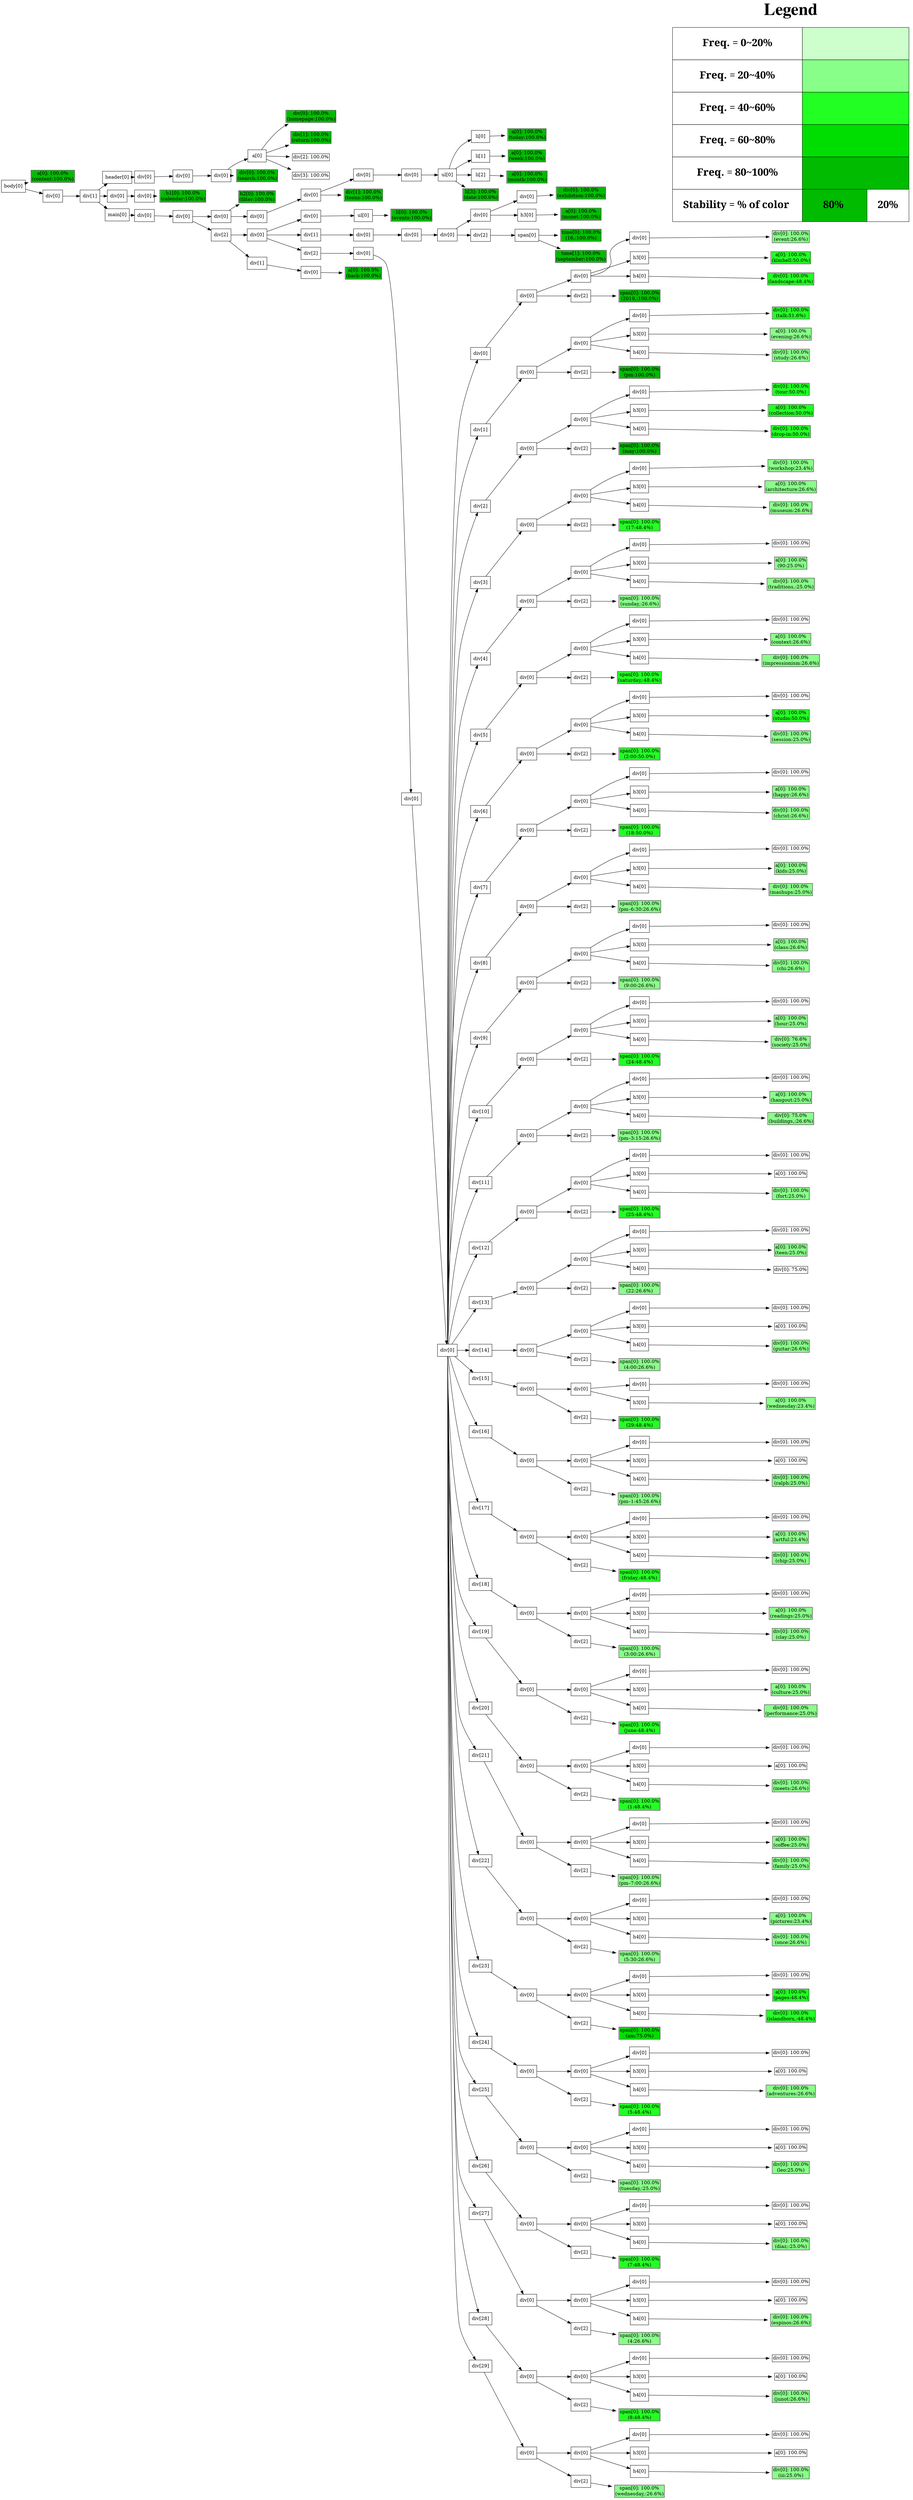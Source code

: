 digraph G {
	graph [bb="0,0,1805,6942",
		dpi=200,
		rankdir=LR,
		ranksep=0.005
	];
	node [label="\N"];
	{
		graph [rank=same];
		0		 [height=0.5,
			label="body[0]",
			pos="30.162,6719",
			shape=rectangle,
			width=0.83784];
	}
	{
		graph [rank=same];
		1		 [height=0.58333,
			label=<<table cellpadding="1.5" cellborder="0" cellspacing="0"><tr><td bgcolor="#00BB00">a[0]: 100.0%</td></tr><tr><td bgcolor="#00BB00">(content:100.0%)</td></tr></table>>,
			pos="126.82,6748",
			shape=none,
			width=1.625];
		2		 [height=0.5,
			label="div[0]",
			pos="126.82,6691",
			shape=rectangle,
			width=0.75];
	}
	{
		graph [rank=same];
		3		 [height=0.5,
			label="div[1]",
			pos="220.32,6691",
			shape=rectangle,
			width=0.75];
	}
	{
		graph [rank=same];
		4		 [height=0.5,
			label="header[0]",
			pos="290.14,6746",
			shape=rectangle,
			width=0.96705];
		14		 [height=0.5,
			label="div[0]",
			pos="290.14,6691",
			shape=rectangle,
			width=0.75];
		17		 [height=0.5,
			label="main[0]",
			pos="290.14,6636",
			shape=rectangle,
			width=0.83774];
	}
	{
		graph [rank=same];
		5		 [height=0.5,
			label="div[0]",
			pos="359.95,6746",
			shape=rectangle,
			width=0.75];
		15		 [height=0.5,
			label="div[0]",
			pos="359.95,6691",
			shape=rectangle,
			width=0.75];
		18		 [height=0.5,
			label="div[0]",
			pos="359.95,6635",
			shape=rectangle,
			width=0.75];
	}
	{
		graph [rank=same];
		6		 [height=0.5,
			label="div[0]",
			pos="456.45,6749",
			shape=rectangle,
			width=0.75];
		16		 [height=0.58333,
			label=<<table cellpadding="1.5" cellborder="0" cellspacing="0"><tr><td bgcolor="#00BB00">h1[0]: 100.0%</td></tr><tr><td bgcolor="#00BB00">(calendar:100.0%)</td></tr></table>>,
			pos="456.45,6691",
			shape=none,
			width=1.7083];
		19		 [height=0.5,
			label="div[0]",
			pos="456.45,6633",
			shape=rectangle,
			width=0.75];
	}
	{
		graph [rank=same];
		7		 [height=0.5,
			label="div[0]",
			pos="552.95,6750",
			shape=rectangle,
			width=0.75];
		20		 [height=0.5,
			label="div[0]",
			pos="552.95,6633",
			shape=rectangle,
			width=0.75];
		35		 [height=0.5,
			label="div[2]",
			pos="552.95,6579",
			shape=rectangle,
			width=0.75];
	}
	{
		graph [rank=same];
		8		 [height=0.5,
			label="a[0]",
			pos="643.95,6807",
			shape=rectangle,
			width=0.75];
		13		 [height=0.58333,
			label=<<table cellpadding="1.5" cellborder="0" cellspacing="0"><tr><td bgcolor="#00BB00">div[0]: 100.0%</td></tr><tr><td bgcolor="#00BB00">(search:100.0%)</td></tr></table>>,
			pos="643.95,6750",
			shape=none,
			width=1.5556];
		21		 [height=0.58333,
			label=<<table cellpadding="1.5" cellborder="0" cellspacing="0"><tr><td bgcolor="#00BB00">h2[0]: 100.0%</td></tr><tr><td bgcolor="#00BB00">(filter:100.0%)</td></tr></table>>,
			pos="643.95,6690",
			shape=none,
			width=1.4167];
		22		 [height=0.5,
			label="div[0]",
			pos="643.95,6633",
			shape=rectangle,
			width=0.75];
		36		 [height=0.5,
			label="div[0]",
			pos="643.95,6579",
			shape=rectangle,
			width=0.75];
		385		 [height=0.5,
			label="div[1]",
			pos="643.95,6497",
			shape=rectangle,
			width=0.75];
	}
	{
		graph [rank=same];
		9		 [height=0.58333,
			label=<<table cellpadding="1.5" cellborder="0" cellspacing="0"><tr><td bgcolor="#00BB00">div[0]: 100.0%</td></tr><tr><td bgcolor="#00BB00">(homepage:100.0%)</td></tr></table>>,
			pos="774.45,6921",
			shape=none,
			width=1.8472];
		10		 [height=0.58333,
			label=<<table cellpadding="1.5" cellborder="0" cellspacing="0"><tr><td bgcolor="#00BB00">div[1]: 100.0%</td></tr><tr><td bgcolor="#00BB00">(return:100.0%)</td></tr></table>>,
			pos="774.45,6861",
			shape=none,
			width=1.5139];
		11		 [height=0.5,
			label=<<table cellpadding="1.5" cellborder="0" cellspacing="0"><tr><td bgcolor="None">div[2]: 100.0%</td></tr><tr><td bgcolor="None"></td></tr></table>>,
			pos="774.45,6804",
			shape=none,
			width=1.4444];
		12		 [height=0.5,
			label=<<table cellpadding="1.5" cellborder="0" cellspacing="0"><tr><td bgcolor="None">div[3]: 100.0%</td></tr><tr><td bgcolor="None"></td></tr></table>>,
			pos="774.45,6750",
			shape=none,
			width=1.4444];
		23		 [height=0.5,
			label="div[0]",
			pos="774.45,6694",
			shape=rectangle,
			width=0.75];
		37		 [height=0.5,
			label="div[0]",
			pos="774.45,6634",
			shape=rectangle,
			width=0.75];
		40		 [height=0.5,
			label="div[1]",
			pos="774.45,6579",
			shape=rectangle,
			width=0.75];
		53		 [height=0.5,
			label="div[2]",
			pos="774.45,6525",
			shape=rectangle,
			width=0.75];
		386		 [height=0.5,
			label="div[0]",
			pos="774.45,6470",
			shape=rectangle,
			width=0.75];
	}
	{
		graph [rank=same];
		24		 [height=0.5,
			label="div[0]",
			pos="901.45,6752",
			shape=rectangle,
			width=0.75];
		34		 [height=0.58333,
			label=<<table cellpadding="1.5" cellborder="0" cellspacing="0"><tr><td bgcolor="#00BB00">div[1]: 100.0%</td></tr><tr><td bgcolor="#00BB00">(teens:100.0%)</td></tr></table>>,
			pos="901.45,6694",
			shape=none,
			width=1.4583];
		38		 [height=0.5,
			label="ul[0]",
			pos="901.45,6635",
			shape=rectangle,
			width=0.75];
		41		 [height=0.5,
			label="div[0]",
			pos="901.45,6579",
			shape=rectangle,
			width=0.75];
		54		 [height=0.5,
			label="div[0]",
			pos="901.45,6525",
			shape=rectangle,
			width=0.75];
		387		 [height=0.58333,
			label=<<table cellpadding="1.5" cellborder="0" cellspacing="0"><tr><td bgcolor="#00BB00">a[0]: 100.0%</td></tr><tr><td bgcolor="#00BB00">(back:100.0%)</td></tr></table>>,
			pos="901.45,6468",
			shape=none,
			width=1.4167];
	}
	{
		graph [rank=same];
		25		 [height=0.5,
			label="div[0]",
			pos="1018,6752",
			shape=rectangle,
			width=0.75];
		39		 [height=0.58333,
			label=<<table cellpadding="1.5" cellborder="0" cellspacing="0"><tr><td bgcolor="#00BB00">li[0]: 100.0%</td></tr><tr><td bgcolor="#00BB00">(events:100.0%)</td></tr></table>>,
			pos="1018,6636",
			shape=none,
			width=1.5556];
		42		 [height=0.5,
			label="div[0]",
			pos="1018,6579",
			shape=rectangle,
			width=0.75];
		55		 [height=0.5,
			label="div[0]",
			pos="1018,4940",
			shape=rectangle,
			width=0.75];
	}
	{
		graph [rank=same];
		26		 [height=0.5,
			label="ul[0]",
			pos="1109,6752",
			shape=rectangle,
			width=0.75];
		43		 [height=0.5,
			label="div[0]",
			pos="1109,6579",
			shape=rectangle,
			width=0.75];
		56		 [height=0.5,
			label="div[0]",
			pos="1109,3339",
			shape=rectangle,
			width=0.75];
	}
	{
		graph [rank=same];
		27		 [height=0.5,
			label="li[0]",
			pos="1193.5,6864",
			shape=rectangle,
			width=0.75];
		29		 [height=0.5,
			label="li[1]",
			pos="1193.5,6807",
			shape=rectangle,
			width=0.75];
		31		 [height=0.5,
			label="li[2]",
			pos="1193.5,6752",
			shape=rectangle,
			width=0.75];
		33		 [height=0.58333,
			label=<<table cellpadding="1.5" cellborder="0" cellspacing="0"><tr><td bgcolor="#00BB00">li[3]: 100.0%</td></tr><tr><td bgcolor="#00BB00">(date:100.0%)</td></tr></table>>,
			pos="1193.5,6695",
			shape=none,
			width=1.375];
		44		 [height=0.5,
			label="div[0]",
			pos="1193.5,6637",
			shape=rectangle,
			width=0.75];
		49		 [height=0.5,
			label="div[2]",
			pos="1193.5,6579",
			shape=rectangle,
			width=0.75];
		57		 [height=0.5,
			label="div[0]",
			pos="1193.5,6238",
			shape=rectangle,
			width=0.75];
		68		 [height=0.5,
			label="div[1]",
			pos="1193.5,6016",
			shape=rectangle,
			width=0.75];
		79		 [height=0.5,
			label="div[2]",
			pos="1193.5,5794",
			shape=rectangle,
			width=0.75];
		90		 [height=0.5,
			label="div[3]",
			pos="1193.5,5572",
			shape=rectangle,
			width=0.75];
		101		 [height=0.5,
			label="div[4]",
			pos="1193.5,5350",
			shape=rectangle,
			width=0.75];
		112		 [height=0.5,
			label="div[5]",
			pos="1193.5,5128",
			shape=rectangle,
			width=0.75];
		123		 [height=0.5,
			label="div[6]",
			pos="1193.5,4906",
			shape=rectangle,
			width=0.75];
		134		 [height=0.5,
			label="div[7]",
			pos="1193.5,4685",
			shape=rectangle,
			width=0.75];
		145		 [height=0.5,
			label="div[8]",
			pos="1193.5,4465",
			shape=rectangle,
			width=0.75];
		156		 [height=0.5,
			label="div[9]",
			pos="1193.5,4247",
			shape=rectangle,
			width=0.75];
		167		 [height=0.5,
			label="div[10]",
			pos="1193.5,4033",
			shape=rectangle,
			width=0.79464];
		178		 [height=0.5,
			label="div[11]",
			pos="1193.5,3827",
			shape=rectangle,
			width=0.78752];
		189		 [height=0.5,
			label="div[12]",
			pos="1193.5,3636",
			shape=rectangle,
			width=0.79464];
		200		 [height=0.5,
			label="div[13]",
			pos="1193.5,3477",
			shape=rectangle,
			width=0.79464];
		211		 [height=0.5,
			label="div[14]",
			pos="1193.5,3339",
			shape=rectangle,
			width=0.79464];
		222		 [height=0.5,
			label="div[15]",
			pos="1193.5,3256",
			shape=rectangle,
			width=0.79464];
		231		 [height=0.5,
			label="div[16]",
			pos="1193.5,3102",
			shape=rectangle,
			width=0.79464];
		242		 [height=0.5,
			label="div[17]",
			pos="1193.5,2880",
			shape=rectangle,
			width=0.79464];
		253		 [height=0.5,
			label="div[18]",
			pos="1193.5,2658",
			shape=rectangle,
			width=0.79464];
		264		 [height=0.5,
			label="div[19]",
			pos="1193.5,2520",
			shape=rectangle,
			width=0.79464];
		275		 [height=0.5,
			label="div[20]",
			pos="1193.5,2298",
			shape=rectangle,
			width=0.79464];
		286		 [height=0.5,
			label="div[21]",
			pos="1193.5,2160",
			shape=rectangle,
			width=0.79464];
		297		 [height=0.5,
			label="div[22]",
			pos="1193.5,1854",
			shape=rectangle,
			width=0.79464];
		308		 [height=0.5,
			label="div[23]",
			pos="1193.5,1548",
			shape=rectangle,
			width=0.79464];
		319		 [height=0.5,
			label="div[24]",
			pos="1193.5,1326",
			shape=rectangle,
			width=0.79464];
		330		 [height=0.5,
			label="div[25]",
			pos="1193.5,1188",
			shape=rectangle,
			width=0.79464];
		341		 [height=0.5,
			label="div[26]",
			pos="1193.5,966",
			shape=rectangle,
			width=0.79464];
		352		 [height=0.5,
			label="div[27]",
			pos="1193.5,828",
			shape=rectangle,
			width=0.79464];
		363		 [height=0.5,
			label="div[28]",
			pos="1193.5,522",
			shape=rectangle,
			width=0.79464];
		374		 [height=0.5,
			label="div[29]",
			pos="1193.5,384",
			shape=rectangle,
			width=0.79464];
	}
	{
		graph [rank=same];
		28		 [height=0.58333,
			label=<<table cellpadding="1.5" cellborder="0" cellspacing="0"><tr><td bgcolor="#00BB00">a[0]: 100.0%</td></tr><tr><td bgcolor="#00BB00">(today:100.0%)</td></tr></table>>,
			pos="1307,6868",
			shape=none,
			width=1.4861];
		30		 [height=0.58333,
			label=<<table cellpadding="1.5" cellborder="0" cellspacing="0"><tr><td bgcolor="#00BB00">a[0]: 100.0%</td></tr><tr><td bgcolor="#00BB00">(week:100.0%)</td></tr></table>>,
			pos="1307,6808",
			shape=none,
			width=1.4583];
		32		 [height=0.58333,
			label=<<table cellpadding="1.5" cellborder="0" cellspacing="0"><tr><td bgcolor="#00BB00">a[0]: 100.0%</td></tr><tr><td bgcolor="#00BB00">(month:100.0%)</td></tr></table>>,
			pos="1307,6748",
			shape=none,
			width=1.5556];
		45		 [height=0.5,
			label="div[0]",
			pos="1307,6691",
			shape=rectangle,
			width=0.75];
		47		 [height=0.5,
			label="h3[0]",
			pos="1307,6637",
			shape=rectangle,
			width=0.75];
		50		 [height=0.5,
			label="span[0]",
			pos="1307,6579",
			shape=rectangle,
			width=0.80537];
		58		 [height=0.5,
			label="div[0]",
			pos="1307,6405",
			shape=rectangle,
			width=0.75];
		69		 [height=0.5,
			label="div[0]",
			pos="1307,6183",
			shape=rectangle,
			width=0.75];
		80		 [height=0.5,
			label="div[0]",
			pos="1307,5961",
			shape=rectangle,
			width=0.75];
		91		 [height=0.5,
			label="div[0]",
			pos="1307,5739",
			shape=rectangle,
			width=0.75];
		102		 [height=0.5,
			label="div[0]",
			pos="1307,5517",
			shape=rectangle,
			width=0.75];
		113		 [height=0.5,
			label="div[0]",
			pos="1307,5295",
			shape=rectangle,
			width=0.75];
		124		 [height=0.5,
			label="div[0]",
			pos="1307,5073",
			shape=rectangle,
			width=0.75];
		135		 [height=0.5,
			label="div[0]",
			pos="1307,4851",
			shape=rectangle,
			width=0.75];
		146		 [height=0.5,
			label="div[0]",
			pos="1307,4629",
			shape=rectangle,
			width=0.75];
		157		 [height=0.5,
			label="div[0]",
			pos="1307,4407",
			shape=rectangle,
			width=0.75];
		168		 [height=0.5,
			label="div[0]",
			pos="1307,4185",
			shape=rectangle,
			width=0.75];
		179		 [height=0.5,
			label="div[0]",
			pos="1307,3963",
			shape=rectangle,
			width=0.75];
		190		 [height=0.5,
			label="div[0]",
			pos="1307,3741",
			shape=rectangle,
			width=0.75];
		201		 [height=0.5,
			label="div[0]",
			pos="1307,3519",
			shape=rectangle,
			width=0.75];
		212		 [height=0.5,
			label="div[0]",
			pos="1307,3339",
			shape=rectangle,
			width=0.75];
		223		 [height=0.5,
			label="div[0]",
			pos="1307,3226",
			shape=rectangle,
			width=0.75];
		232		 [height=0.5,
			label="div[0]",
			pos="1307,3018",
			shape=rectangle,
			width=0.75];
		243		 [height=0.5,
			label="div[0]",
			pos="1307,2796",
			shape=rectangle,
			width=0.75];
		254		 [height=0.5,
			label="div[0]",
			pos="1307,2574",
			shape=rectangle,
			width=0.75];
		265		 [height=0.5,
			label="div[0]",
			pos="1307,2352",
			shape=rectangle,
			width=0.75];
		276		 [height=0.5,
			label="div[0]",
			pos="1307,2130",
			shape=rectangle,
			width=0.75];
		287		 [height=0.5,
			label="div[0]",
			pos="1307,1908",
			shape=rectangle,
			width=0.75];
		298		 [height=0.5,
			label="div[0]",
			pos="1307,1686",
			shape=rectangle,
			width=0.75];
		309		 [height=0.5,
			label="div[0]",
			pos="1307,1464",
			shape=rectangle,
			width=0.75];
		320		 [height=0.5,
			label="div[0]",
			pos="1307,1242",
			shape=rectangle,
			width=0.75];
		331		 [height=0.5,
			label="div[0]",
			pos="1307,1020",
			shape=rectangle,
			width=0.75];
		342		 [height=0.5,
			label="div[0]",
			pos="1307,798",
			shape=rectangle,
			width=0.75];
		353		 [height=0.5,
			label="div[0]",
			pos="1307,576",
			shape=rectangle,
			width=0.75];
		364		 [height=0.5,
			label="div[0]",
			pos="1307,354",
			shape=rectangle,
			width=0.75];
		375		 [height=0.5,
			label="div[0]",
			pos="1307,132",
			shape=rectangle,
			width=0.75];
	}
	{
		graph [rank=same];
		46		 [height=0.58333,
			label=<<table cellpadding="1.5" cellborder="0" cellspacing="0"><tr><td bgcolor="#00BB00">div[0]: 100.0%</td></tr><tr><td bgcolor="#00BB00">(exhibition:100.0%)</td></tr></table>>,
			pos="1437.5,6699",
			shape=none,
			width=1.8472];
		48		 [height=0.58333,
			label=<<table cellpadding="1.5" cellborder="0" cellspacing="0"><tr><td bgcolor="#00BB00">a[0]: 100.0%</td></tr><tr><td bgcolor="#00BB00">(monet:100.0%)</td></tr></table>>,
			pos="1437.5,6639",
			shape=none,
			width=1.5417];
		51		 [height=0.58333,
			label=<<table cellpadding="1.5" cellborder="0" cellspacing="0"><tr><td bgcolor="#00BB00">time[0]: 100.0%</td></tr><tr><td bgcolor="#00BB00">(16,:100.0%)</td></tr></table>>,
			pos="1437.5,6579",
			shape=none,
			width=1.5417];
		52		 [height=0.58333,
			label=<<table cellpadding="1.5" cellborder="0" cellspacing="0"><tr><td bgcolor="#00BB00">time[1]: 100.0%</td></tr><tr><td bgcolor="#00BB00">(september:100.0%)</td></tr></table>>,
			pos="1437.5,6519",
			shape=none,
			width=1.8472];
		59		 [height=0.5,
			label="div[0]",
			pos="1437.5,6462",
			shape=rectangle,
			width=0.75];
		66		 [height=0.5,
			label="div[2]",
			pos="1437.5,6405",
			shape=rectangle,
			width=0.75];
		70		 [height=0.5,
			label="div[0]",
			pos="1437.5,6267",
			shape=rectangle,
			width=0.75];
		77		 [height=0.5,
			label="div[2]",
			pos="1437.5,6183",
			shape=rectangle,
			width=0.75];
		81		 [height=0.5,
			label="div[0]",
			pos="1437.5,6045",
			shape=rectangle,
			width=0.75];
		88		 [height=0.5,
			label="div[2]",
			pos="1437.5,5961",
			shape=rectangle,
			width=0.75];
		92		 [height=0.5,
			label="div[0]",
			pos="1437.5,5823",
			shape=rectangle,
			width=0.75];
		99		 [height=0.5,
			label="div[2]",
			pos="1437.5,5739",
			shape=rectangle,
			width=0.75];
		103		 [height=0.5,
			label="div[0]",
			pos="1437.5,5601",
			shape=rectangle,
			width=0.75];
		110		 [height=0.5,
			label="div[2]",
			pos="1437.5,5517",
			shape=rectangle,
			width=0.75];
		114		 [height=0.5,
			label="div[0]",
			pos="1437.5,5379",
			shape=rectangle,
			width=0.75];
		121		 [height=0.5,
			label="div[2]",
			pos="1437.5,5295",
			shape=rectangle,
			width=0.75];
		125		 [height=0.5,
			label="div[0]",
			pos="1437.5,5157",
			shape=rectangle,
			width=0.75];
		132		 [height=0.5,
			label="div[2]",
			pos="1437.5,5073",
			shape=rectangle,
			width=0.75];
		136		 [height=0.5,
			label="div[0]",
			pos="1437.5,4935",
			shape=rectangle,
			width=0.75];
		143		 [height=0.5,
			label="div[2]",
			pos="1437.5,4851",
			shape=rectangle,
			width=0.75];
		147		 [height=0.5,
			label="div[0]",
			pos="1437.5,4713",
			shape=rectangle,
			width=0.75];
		154		 [height=0.5,
			label="div[2]",
			pos="1437.5,4629",
			shape=rectangle,
			width=0.75];
		158		 [height=0.5,
			label="div[0]",
			pos="1437.5,4491",
			shape=rectangle,
			width=0.75];
		165		 [height=0.5,
			label="div[2]",
			pos="1437.5,4407",
			shape=rectangle,
			width=0.75];
		169		 [height=0.5,
			label="div[0]",
			pos="1437.5,4269",
			shape=rectangle,
			width=0.75];
		176		 [height=0.5,
			label="div[2]",
			pos="1437.5,4185",
			shape=rectangle,
			width=0.75];
		180		 [height=0.5,
			label="div[0]",
			pos="1437.5,4047",
			shape=rectangle,
			width=0.75];
		187		 [height=0.5,
			label="div[2]",
			pos="1437.5,3963",
			shape=rectangle,
			width=0.75];
		191		 [height=0.5,
			label="div[0]",
			pos="1437.5,3825",
			shape=rectangle,
			width=0.75];
		198		 [height=0.5,
			label="div[2]",
			pos="1437.5,3741",
			shape=rectangle,
			width=0.75];
		202		 [height=0.5,
			label="div[0]",
			pos="1437.5,3603",
			shape=rectangle,
			width=0.75];
		209		 [height=0.5,
			label="div[2]",
			pos="1437.5,3519",
			shape=rectangle,
			width=0.75];
		213		 [height=0.5,
			label="div[0]",
			pos="1437.5,3394",
			shape=rectangle,
			width=0.75];
		220		 [height=0.5,
			label="div[2]",
			pos="1437.5,3312",
			shape=rectangle,
			width=0.75];
		224		 [height=0.5,
			label="div[0]",
			pos="1437.5,3226",
			shape=rectangle,
			width=0.75];
		229		 [height=0.5,
			label="div[2]",
			pos="1437.5,3144",
			shape=rectangle,
			width=0.75];
		233		 [height=0.5,
			label="div[0]",
			pos="1437.5,3018",
			shape=rectangle,
			width=0.75];
		240		 [height=0.5,
			label="div[2]",
			pos="1437.5,2935",
			shape=rectangle,
			width=0.75];
		244		 [height=0.5,
			label="div[0]",
			pos="1437.5,2796",
			shape=rectangle,
			width=0.75];
		251		 [height=0.5,
			label="div[2]",
			pos="1437.5,2714",
			shape=rectangle,
			width=0.75];
		255		 [height=0.5,
			label="div[0]",
			pos="1437.5,2574",
			shape=rectangle,
			width=0.75];
		262		 [height=0.5,
			label="div[2]",
			pos="1437.5,2491",
			shape=rectangle,
			width=0.75];
		266		 [height=0.5,
			label="div[0]",
			pos="1437.5,2352",
			shape=rectangle,
			width=0.75];
		273		 [height=0.5,
			label="div[2]",
			pos="1437.5,2270",
			shape=rectangle,
			width=0.75];
		277		 [height=0.5,
			label="div[0]",
			pos="1437.5,2130",
			shape=rectangle,
			width=0.75];
		284		 [height=0.5,
			label="div[2]",
			pos="1437.5,2048",
			shape=rectangle,
			width=0.75];
		288		 [height=0.5,
			label="div[0]",
			pos="1437.5,1908",
			shape=rectangle,
			width=0.75];
		295		 [height=0.5,
			label="div[2]",
			pos="1437.5,1826",
			shape=rectangle,
			width=0.75];
		299		 [height=0.5,
			label="div[0]",
			pos="1437.5,1686",
			shape=rectangle,
			width=0.75];
		306		 [height=0.5,
			label="div[2]",
			pos="1437.5,1603",
			shape=rectangle,
			width=0.75];
		310		 [height=0.5,
			label="div[0]",
			pos="1437.5,1464",
			shape=rectangle,
			width=0.75];
		317		 [height=0.5,
			label="div[2]",
			pos="1437.5,1382",
			shape=rectangle,
			width=0.75];
		321		 [height=0.5,
			label="div[0]",
			pos="1437.5,1242",
			shape=rectangle,
			width=0.75];
		328		 [height=0.5,
			label="div[2]",
			pos="1437.5,1160",
			shape=rectangle,
			width=0.75];
		332		 [height=0.5,
			label="div[0]",
			pos="1437.5,1020",
			shape=rectangle,
			width=0.75];
		339		 [height=0.5,
			label="div[2]",
			pos="1437.5,938",
			shape=rectangle,
			width=0.75];
		343		 [height=0.5,
			label="div[0]",
			pos="1437.5,798",
			shape=rectangle,
			width=0.75];
		350		 [height=0.5,
			label="div[2]",
			pos="1437.5,716",
			shape=rectangle,
			width=0.75];
		354		 [height=0.5,
			label="div[0]",
			pos="1437.5,576",
			shape=rectangle,
			width=0.75];
		361		 [height=0.5,
			label="div[2]",
			pos="1437.5,494",
			shape=rectangle,
			width=0.75];
		365		 [height=0.5,
			label="div[0]",
			pos="1437.5,354",
			shape=rectangle,
			width=0.75];
		372		 [height=0.5,
			label="div[2]",
			pos="1437.5,272",
			shape=rectangle,
			width=0.75];
		376		 [height=0.5,
			label="div[0]",
			pos="1437.5,132",
			shape=rectangle,
			width=0.75];
		383		 [height=0.5,
			label="div[2]",
			pos="1437.5,50",
			shape=rectangle,
			width=0.75];
	}
	{
		graph [rank=same];
		60		 [height=0.5,
			label="div[0]",
			pos="1579,6573",
			shape=rectangle,
			width=0.75];
		62		 [height=0.5,
			label="h3[0]",
			pos="1579,6516",
			shape=rectangle,
			width=0.75];
		64		 [height=0.5,
			label="h4[0]",
			pos="1579,6462",
			shape=rectangle,
			width=0.75];
		67		 [height=0.58333,
			label=<<table cellpadding="1.5" cellborder="0" cellspacing="0"><tr><td bgcolor="#00BB00">span[0]: 100.0%</td></tr><tr><td bgcolor="#00BB00">(2019,:100.0%)</td></tr></table>>,
			pos="1579,6405",
			shape=none,
			width=1.5556];
		71		 [height=0.5,
			label="div[0]",
			pos="1579,6348",
			shape=rectangle,
			width=0.75];
		73		 [height=0.5,
			label="h3[0]",
			pos="1579,6294",
			shape=rectangle,
			width=0.75];
		75		 [height=0.5,
			label="h4[0]",
			pos="1579,6240",
			shape=rectangle,
			width=0.75];
		78		 [height=0.58333,
			label=<<table cellpadding="1.5" cellborder="0" cellspacing="0"><tr><td bgcolor="#00BB00">span[0]: 100.0%</td></tr><tr><td bgcolor="#00BB00">(pm:100.0%)</td></tr></table>>,
			pos="1579,6183",
			shape=none,
			width=1.5556];
		82		 [height=0.5,
			label="div[0]",
			pos="1579,6126",
			shape=rectangle,
			width=0.75];
		84		 [height=0.5,
			label="h3[0]",
			pos="1579,6072",
			shape=rectangle,
			width=0.75];
		86		 [height=0.5,
			label="h4[0]",
			pos="1579,6018",
			shape=rectangle,
			width=0.75];
		89		 [height=0.58333,
			label=<<table cellpadding="1.5" cellborder="0" cellspacing="0"><tr><td bgcolor="#00BB00">span[0]: 100.0%</td></tr><tr><td bgcolor="#00BB00">(may:100.0%)</td></tr></table>>,
			pos="1579,5961",
			shape=none,
			width=1.5556];
		93		 [height=0.5,
			label="div[0]",
			pos="1579,5904",
			shape=rectangle,
			width=0.75];
		95		 [height=0.5,
			label="h3[0]",
			pos="1579,5850",
			shape=rectangle,
			width=0.75];
		97		 [height=0.5,
			label="h4[0]",
			pos="1579,5796",
			shape=rectangle,
			width=0.75];
		100		 [height=0.58333,
			label=<<table cellpadding="1.5" cellborder="0" cellspacing="0"><tr><td bgcolor="#22FF22">span[0]: 100.0%</td></tr><tr><td bgcolor="#22FF22">(17:48.4%)</td></tr></table>>,
			pos="1579,5739",
			shape=none,
			width=1.5556];
		104		 [height=0.5,
			label="div[0]",
			pos="1579,5682",
			shape=rectangle,
			width=0.75];
		106		 [height=0.5,
			label="h3[0]",
			pos="1579,5628",
			shape=rectangle,
			width=0.75];
		108		 [height=0.5,
			label="h4[0]",
			pos="1579,5574",
			shape=rectangle,
			width=0.75];
		111		 [height=0.58333,
			label=<<table cellpadding="1.5" cellborder="0" cellspacing="0"><tr><td bgcolor="#88FF88">span[0]: 100.0%</td></tr><tr><td bgcolor="#88FF88">(sunday,:26.6%)</td></tr></table>>,
			pos="1579,5517",
			shape=none,
			width=1.5556];
		115		 [height=0.5,
			label="div[0]",
			pos="1579,5460",
			shape=rectangle,
			width=0.75];
		117		 [height=0.5,
			label="h3[0]",
			pos="1579,5406",
			shape=rectangle,
			width=0.75];
		119		 [height=0.5,
			label="h4[0]",
			pos="1579,5352",
			shape=rectangle,
			width=0.75];
		122		 [height=0.58333,
			label=<<table cellpadding="1.5" cellborder="0" cellspacing="0"><tr><td bgcolor="#22FF22">span[0]: 100.0%</td></tr><tr><td bgcolor="#22FF22">(saturday,:48.4%)</td></tr></table>>,
			pos="1579,5295",
			shape=none,
			width=1.6528];
		126		 [height=0.5,
			label="div[0]",
			pos="1579,5238",
			shape=rectangle,
			width=0.75];
		128		 [height=0.5,
			label="h3[0]",
			pos="1579,5184",
			shape=rectangle,
			width=0.75];
		130		 [height=0.5,
			label="h4[0]",
			pos="1579,5130",
			shape=rectangle,
			width=0.75];
		133		 [height=0.58333,
			label=<<table cellpadding="1.5" cellborder="0" cellspacing="0"><tr><td bgcolor="#22FF22">span[0]: 100.0%</td></tr><tr><td bgcolor="#22FF22">(2:00:50.0%)</td></tr></table>>,
			pos="1579,5073",
			shape=none,
			width=1.5556];
		137		 [height=0.5,
			label="div[0]",
			pos="1579,5016",
			shape=rectangle,
			width=0.75];
		139		 [height=0.5,
			label="h3[0]",
			pos="1579,4962",
			shape=rectangle,
			width=0.75];
		141		 [height=0.5,
			label="h4[0]",
			pos="1579,4908",
			shape=rectangle,
			width=0.75];
		144		 [height=0.58333,
			label=<<table cellpadding="1.5" cellborder="0" cellspacing="0"><tr><td bgcolor="#22FF22">span[0]: 100.0%</td></tr><tr><td bgcolor="#22FF22">(18:50.0%)</td></tr></table>>,
			pos="1579,4851",
			shape=none,
			width=1.5556];
		148		 [height=0.5,
			label="div[0]",
			pos="1579,4794",
			shape=rectangle,
			width=0.75];
		150		 [height=0.5,
			label="h3[0]",
			pos="1579,4740",
			shape=rectangle,
			width=0.75];
		152		 [height=0.5,
			label="h4[0]",
			pos="1579,4686",
			shape=rectangle,
			width=0.75];
		155		 [height=0.58333,
			label=<<table cellpadding="1.5" cellborder="0" cellspacing="0"><tr><td bgcolor="#88FF88">span[0]: 100.0%</td></tr><tr><td bgcolor="#88FF88">(pm–6:30:26.6%)</td></tr></table>>,
			pos="1579,4629",
			shape=none,
			width=1.6528];
		159		 [height=0.5,
			label="div[0]",
			pos="1579,4572",
			shape=rectangle,
			width=0.75];
		161		 [height=0.5,
			label="h3[0]",
			pos="1579,4518",
			shape=rectangle,
			width=0.75];
		163		 [height=0.5,
			label="h4[0]",
			pos="1579,4464",
			shape=rectangle,
			width=0.75];
		166		 [height=0.58333,
			label=<<table cellpadding="1.5" cellborder="0" cellspacing="0"><tr><td bgcolor="#88FF88">span[0]: 100.0%</td></tr><tr><td bgcolor="#88FF88">(9:00:26.6%)</td></tr></table>>,
			pos="1579,4407",
			shape=none,
			width=1.5556];
		170		 [height=0.5,
			label="div[0]",
			pos="1579,4350",
			shape=rectangle,
			width=0.75];
		172		 [height=0.5,
			label="h3[0]",
			pos="1579,4296",
			shape=rectangle,
			width=0.75];
		174		 [height=0.5,
			label="h4[0]",
			pos="1579,4242",
			shape=rectangle,
			width=0.75];
		177		 [height=0.58333,
			label=<<table cellpadding="1.5" cellborder="0" cellspacing="0"><tr><td bgcolor="#22FF22">span[0]: 100.0%</td></tr><tr><td bgcolor="#22FF22">(24:48.4%)</td></tr></table>>,
			pos="1579,4185",
			shape=none,
			width=1.5556];
		181		 [height=0.5,
			label="div[0]",
			pos="1579,4128",
			shape=rectangle,
			width=0.75];
		183		 [height=0.5,
			label="h3[0]",
			pos="1579,4074",
			shape=rectangle,
			width=0.75];
		185		 [height=0.5,
			label="h4[0]",
			pos="1579,4020",
			shape=rectangle,
			width=0.75];
		188		 [height=0.58333,
			label=<<table cellpadding="1.5" cellborder="0" cellspacing="0"><tr><td bgcolor="#88FF88">span[0]: 100.0%</td></tr><tr><td bgcolor="#88FF88">(pm–3:15:26.6%)</td></tr></table>>,
			pos="1579,3963",
			shape=none,
			width=1.6528];
		192		 [height=0.5,
			label="div[0]",
			pos="1579,3906",
			shape=rectangle,
			width=0.75];
		194		 [height=0.5,
			label="h3[0]",
			pos="1579,3852",
			shape=rectangle,
			width=0.75];
		196		 [height=0.5,
			label="h4[0]",
			pos="1579,3798",
			shape=rectangle,
			width=0.75];
		199		 [height=0.58333,
			label=<<table cellpadding="1.5" cellborder="0" cellspacing="0"><tr><td bgcolor="#22FF22">span[0]: 100.0%</td></tr><tr><td bgcolor="#22FF22">(25:48.4%)</td></tr></table>>,
			pos="1579,3741",
			shape=none,
			width=1.5556];
		203		 [height=0.5,
			label="div[0]",
			pos="1579,3684",
			shape=rectangle,
			width=0.75];
		205		 [height=0.5,
			label="h3[0]",
			pos="1579,3630",
			shape=rectangle,
			width=0.75];
		207		 [height=0.5,
			label="h4[0]",
			pos="1579,3576",
			shape=rectangle,
			width=0.75];
		210		 [height=0.58333,
			label=<<table cellpadding="1.5" cellborder="0" cellspacing="0"><tr><td bgcolor="#88FF88">span[0]: 100.0%</td></tr><tr><td bgcolor="#88FF88">(22:26.6%)</td></tr></table>>,
			pos="1579,3519",
			shape=none,
			width=1.5556];
		214		 [height=0.5,
			label="div[0]",
			pos="1579,3462",
			shape=rectangle,
			width=0.75];
		216		 [height=0.5,
			label="h3[0]",
			pos="1579,3408",
			shape=rectangle,
			width=0.75];
		218		 [height=0.5,
			label="h4[0]",
			pos="1579,3354",
			shape=rectangle,
			width=0.75];
		221		 [height=0.58333,
			label=<<table cellpadding="1.5" cellborder="0" cellspacing="0"><tr><td bgcolor="#88FF88">span[0]: 100.0%</td></tr><tr><td bgcolor="#88FF88">(4:00:26.6%)</td></tr></table>>,
			pos="1579,3297",
			shape=none,
			width=1.5556];
		225		 [height=0.5,
			label="div[0]",
			pos="1579,3240",
			shape=rectangle,
			width=0.75];
		227		 [height=0.5,
			label="h3[0]",
			pos="1579,3186",
			shape=rectangle,
			width=0.75];
		230		 [height=0.58333,
			label=<<table cellpadding="1.5" cellborder="0" cellspacing="0"><tr><td bgcolor="#22FF22">span[0]: 100.0%</td></tr><tr><td bgcolor="#22FF22">(29:48.4%)</td></tr></table>>,
			pos="1579,3129",
			shape=none,
			width=1.5556];
		234		 [height=0.5,
			label="div[0]",
			pos="1579,3072",
			shape=rectangle,
			width=0.75];
		236		 [height=0.5,
			label="h3[0]",
			pos="1579,3018",
			shape=rectangle,
			width=0.75];
		238		 [height=0.5,
			label="h4[0]",
			pos="1579,2964",
			shape=rectangle,
			width=0.75];
		241		 [height=0.58333,
			label=<<table cellpadding="1.5" cellborder="0" cellspacing="0"><tr><td bgcolor="#88FF88">span[0]: 100.0%</td></tr><tr><td bgcolor="#88FF88">(pm–1:45:26.6%)</td></tr></table>>,
			pos="1579,2907",
			shape=none,
			width=1.6528];
		245		 [height=0.5,
			label="div[0]",
			pos="1579,2850",
			shape=rectangle,
			width=0.75];
		247		 [height=0.5,
			label="h3[0]",
			pos="1579,2796",
			shape=rectangle,
			width=0.75];
		249		 [height=0.5,
			label="h4[0]",
			pos="1579,2742",
			shape=rectangle,
			width=0.75];
		252		 [height=0.58333,
			label=<<table cellpadding="1.5" cellborder="0" cellspacing="0"><tr><td bgcolor="#22FF22">span[0]: 100.0%</td></tr><tr><td bgcolor="#22FF22">(friday,:48.4%)</td></tr></table>>,
			pos="1579,2685",
			shape=none,
			width=1.5556];
		256		 [height=0.5,
			label="div[0]",
			pos="1579,2628",
			shape=rectangle,
			width=0.75];
		258		 [height=0.5,
			label="h3[0]",
			pos="1579,2574",
			shape=rectangle,
			width=0.75];
		260		 [height=0.5,
			label="h4[0]",
			pos="1579,2520",
			shape=rectangle,
			width=0.75];
		263		 [height=0.58333,
			label=<<table cellpadding="1.5" cellborder="0" cellspacing="0"><tr><td bgcolor="#88FF88">span[0]: 100.0%</td></tr><tr><td bgcolor="#88FF88">(3:00:26.6%)</td></tr></table>>,
			pos="1579,2463",
			shape=none,
			width=1.5556];
		267		 [height=0.5,
			label="div[0]",
			pos="1579,2406",
			shape=rectangle,
			width=0.75];
		269		 [height=0.5,
			label="h3[0]",
			pos="1579,2352",
			shape=rectangle,
			width=0.75];
		271		 [height=0.5,
			label="h4[0]",
			pos="1579,2298",
			shape=rectangle,
			width=0.75];
		274		 [height=0.58333,
			label=<<table cellpadding="1.5" cellborder="0" cellspacing="0"><tr><td bgcolor="#22FF22">span[0]: 100.0%</td></tr><tr><td bgcolor="#22FF22">(june:48.4%)</td></tr></table>>,
			pos="1579,2241",
			shape=none,
			width=1.5556];
		278		 [height=0.5,
			label="div[0]",
			pos="1579,2184",
			shape=rectangle,
			width=0.75];
		280		 [height=0.5,
			label="h3[0]",
			pos="1579,2130",
			shape=rectangle,
			width=0.75];
		282		 [height=0.5,
			label="h4[0]",
			pos="1579,2076",
			shape=rectangle,
			width=0.75];
		285		 [height=0.58333,
			label=<<table cellpadding="1.5" cellborder="0" cellspacing="0"><tr><td bgcolor="#22FF22">span[0]: 100.0%</td></tr><tr><td bgcolor="#22FF22">(1:48.4%)</td></tr></table>>,
			pos="1579,2019",
			shape=none,
			width=1.5556];
		289		 [height=0.5,
			label="div[0]",
			pos="1579,1962",
			shape=rectangle,
			width=0.75];
		291		 [height=0.5,
			label="h3[0]",
			pos="1579,1908",
			shape=rectangle,
			width=0.75];
		293		 [height=0.5,
			label="h4[0]",
			pos="1579,1854",
			shape=rectangle,
			width=0.75];
		296		 [height=0.58333,
			label=<<table cellpadding="1.5" cellborder="0" cellspacing="0"><tr><td bgcolor="#88FF88">span[0]: 100.0%</td></tr><tr><td bgcolor="#88FF88">(pm–7:00:26.6%)</td></tr></table>>,
			pos="1579,1797",
			shape=none,
			width=1.6528];
		300		 [height=0.5,
			label="div[0]",
			pos="1579,1740",
			shape=rectangle,
			width=0.75];
		302		 [height=0.5,
			label="h3[0]",
			pos="1579,1686",
			shape=rectangle,
			width=0.75];
		304		 [height=0.5,
			label="h4[0]",
			pos="1579,1632",
			shape=rectangle,
			width=0.75];
		307		 [height=0.58333,
			label=<<table cellpadding="1.5" cellborder="0" cellspacing="0"><tr><td bgcolor="#88FF88">span[0]: 100.0%</td></tr><tr><td bgcolor="#88FF88">(5:30:26.6%)</td></tr></table>>,
			pos="1579,1575",
			shape=none,
			width=1.5556];
		311		 [height=0.5,
			label="div[0]",
			pos="1579,1518",
			shape=rectangle,
			width=0.75];
		313		 [height=0.5,
			label="h3[0]",
			pos="1579,1464",
			shape=rectangle,
			width=0.75];
		315		 [height=0.5,
			label="h4[0]",
			pos="1579,1410",
			shape=rectangle,
			width=0.75];
		318		 [height=0.58333,
			label=<<table cellpadding="1.5" cellborder="0" cellspacing="0"><tr><td bgcolor="#00DD00">span[0]: 100.0%</td></tr><tr><td bgcolor="#00DD00">(am:75.0%)</td></tr></table>>,
			pos="1579,1353",
			shape=none,
			width=1.5556];
		322		 [height=0.5,
			label="div[0]",
			pos="1579,1296",
			shape=rectangle,
			width=0.75];
		324		 [height=0.5,
			label="h3[0]",
			pos="1579,1242",
			shape=rectangle,
			width=0.75];
		326		 [height=0.5,
			label="h4[0]",
			pos="1579,1188",
			shape=rectangle,
			width=0.75];
		329		 [height=0.58333,
			label=<<table cellpadding="1.5" cellborder="0" cellspacing="0"><tr><td bgcolor="#22FF22">span[0]: 100.0%</td></tr><tr><td bgcolor="#22FF22">(5:48.4%)</td></tr></table>>,
			pos="1579,1131",
			shape=none,
			width=1.5556];
		333		 [height=0.5,
			label="div[0]",
			pos="1579,1074",
			shape=rectangle,
			width=0.75];
		335		 [height=0.5,
			label="h3[0]",
			pos="1579,1020",
			shape=rectangle,
			width=0.75];
		337		 [height=0.5,
			label="h4[0]",
			pos="1579,966",
			shape=rectangle,
			width=0.75];
		340		 [height=0.58333,
			label=<<table cellpadding="1.5" cellborder="0" cellspacing="0"><tr><td bgcolor="#88FF88">span[0]: 100.0%</td></tr><tr><td bgcolor="#88FF88">(tuesday,:25.0%)</td></tr></table>>,
			pos="1579,909",
			shape=none,
			width=1.5833];
		344		 [height=0.5,
			label="div[0]",
			pos="1579,852",
			shape=rectangle,
			width=0.75];
		346		 [height=0.5,
			label="h3[0]",
			pos="1579,798",
			shape=rectangle,
			width=0.75];
		348		 [height=0.5,
			label="h4[0]",
			pos="1579,744",
			shape=rectangle,
			width=0.75];
		351		 [height=0.58333,
			label=<<table cellpadding="1.5" cellborder="0" cellspacing="0"><tr><td bgcolor="#22FF22">span[0]: 100.0%</td></tr><tr><td bgcolor="#22FF22">(7:48.4%)</td></tr></table>>,
			pos="1579,687",
			shape=none,
			width=1.5556];
		355		 [height=0.5,
			label="div[0]",
			pos="1579,630",
			shape=rectangle,
			width=0.75];
		357		 [height=0.5,
			label="h3[0]",
			pos="1579,576",
			shape=rectangle,
			width=0.75];
		359		 [height=0.5,
			label="h4[0]",
			pos="1579,522",
			shape=rectangle,
			width=0.75];
		362		 [height=0.58333,
			label=<<table cellpadding="1.5" cellborder="0" cellspacing="0"><tr><td bgcolor="#88FF88">span[0]: 100.0%</td></tr><tr><td bgcolor="#88FF88">(4:26.6%)</td></tr></table>>,
			pos="1579,465",
			shape=none,
			width=1.5556];
		366		 [height=0.5,
			label="div[0]",
			pos="1579,408",
			shape=rectangle,
			width=0.75];
		368		 [height=0.5,
			label="h3[0]",
			pos="1579,354",
			shape=rectangle,
			width=0.75];
		370		 [height=0.5,
			label="h4[0]",
			pos="1579,300",
			shape=rectangle,
			width=0.75];
		373		 [height=0.58333,
			label=<<table cellpadding="1.5" cellborder="0" cellspacing="0"><tr><td bgcolor="#22FF22">span[0]: 100.0%</td></tr><tr><td bgcolor="#22FF22">(8:48.4%)</td></tr></table>>,
			pos="1579,243",
			shape=none,
			width=1.5556];
		377		 [height=0.5,
			label="div[0]",
			pos="1579,186",
			shape=rectangle,
			width=0.75];
		379		 [height=0.5,
			label="h3[0]",
			pos="1579,132",
			shape=rectangle,
			width=0.75];
		381		 [height=0.5,
			label="h4[0]",
			pos="1579,78",
			shape=rectangle,
			width=0.75];
		384		 [height=0.58333,
			label=<<table cellpadding="1.5" cellborder="0" cellspacing="0"><tr><td bgcolor="#88FF88">span[0]: 100.0%</td></tr><tr><td bgcolor="#88FF88">(wednesday,:26.6%)</td></tr></table>>,
			pos="1579,21",
			shape=none,
			width=1.8611];
	}
	{
		graph [rank=same];
		61		 [height=0.58333,
			label=<<table cellpadding="1.5" cellborder="0" cellspacing="0"><tr><td bgcolor="#88FF88">div[0]: 100.0%</td></tr><tr><td bgcolor="#88FF88">(event:26.6%)</td></tr></table>>,
			pos="1729.5,6576",
			shape=none,
			width=1.4444];
		63		 [height=0.58333,
			label=<<table cellpadding="1.5" cellborder="0" cellspacing="0"><tr><td bgcolor="#22FF22">a[0]: 100.0%</td></tr><tr><td bgcolor="#22FF22">(kimbell:50.0%)</td></tr></table>>,
			pos="1729.5,6516",
			shape=none,
			width=1.5556];
		65		 [height=0.58333,
			label=<<table cellpadding="1.5" cellborder="0" cellspacing="0"><tr><td bgcolor="#22FF22">div[0]: 100.0%</td></tr><tr><td bgcolor="#22FF22">(landscape:48.4%)</td></tr></table>>,
			pos="1729.5,6456",
			shape=none,
			width=1.7222];
		72		 [height=0.58333,
			label=<<table cellpadding="1.5" cellborder="0" cellspacing="0"><tr><td bgcolor="#22FF22">div[0]: 100.0%</td></tr><tr><td bgcolor="#22FF22">(talk:51.6%)</td></tr></table>>,
			pos="1729.5,6354",
			shape=none,
			width=1.4444];
		74		 [height=0.58333,
			label=<<table cellpadding="1.5" cellborder="0" cellspacing="0"><tr><td bgcolor="#88FF88">a[0]: 100.0%</td></tr><tr><td bgcolor="#88FF88">(evening:26.6%)</td></tr></table>>,
			pos="1729.5,6294",
			shape=none,
			width=1.5694];
		76		 [height=0.58333,
			label=<<table cellpadding="1.5" cellborder="0" cellspacing="0"><tr><td bgcolor="#88FF88">div[0]: 100.0%</td></tr><tr><td bgcolor="#88FF88">(study:26.6%)</td></tr></table>>,
			pos="1729.5,6234",
			shape=none,
			width=1.4444];
		83		 [height=0.58333,
			label=<<table cellpadding="1.5" cellborder="0" cellspacing="0"><tr><td bgcolor="#22FF22">div[0]: 100.0%</td></tr><tr><td bgcolor="#22FF22">(tour:50.0%)</td></tr></table>>,
			pos="1729.5,6132",
			shape=none,
			width=1.4444];
		85		 [height=0.58333,
			label=<<table cellpadding="1.5" cellborder="0" cellspacing="0"><tr><td bgcolor="#22FF22">a[0]: 100.0%</td></tr><tr><td bgcolor="#22FF22">(collection:50.0%)</td></tr></table>>,
			pos="1729.5,6072",
			shape=none,
			width=1.7222];
		87		 [height=0.58333,
			label=<<table cellpadding="1.5" cellborder="0" cellspacing="0"><tr><td bgcolor="#22FF22">div[0]: 100.0%</td></tr><tr><td bgcolor="#22FF22">(drop-in:50.0%)</td></tr></table>>,
			pos="1729.5,6012",
			shape=none,
			width=1.5278];
		94		 [height=0.58333,
			label=<<table cellpadding="1.5" cellborder="0" cellspacing="0"><tr><td bgcolor="#88FF88">div[0]: 100.0%</td></tr><tr><td bgcolor="#88FF88">(workshop:23.4%)</td></tr></table>>,
			pos="1729.5,5910",
			shape=none,
			width=1.7222];
		96		 [height=0.58333,
			label=<<table cellpadding="1.5" cellborder="0" cellspacing="0"><tr><td bgcolor="#88FF88">a[0]: 100.0%</td></tr><tr><td bgcolor="#88FF88">(architecture:26.6%)</td></tr></table>>,
			pos="1729.5,5850",
			shape=none,
			width=1.875];
		98		 [height=0.58333,
			label=<<table cellpadding="1.5" cellborder="0" cellspacing="0"><tr><td bgcolor="#88FF88">div[0]: 100.0%</td></tr><tr><td bgcolor="#88FF88">(museum:26.6%)</td></tr></table>>,
			pos="1729.5,5790",
			shape=none,
			width=1.6111];
		105		 [height=0.5,
			label=<<table cellpadding="1.5" cellborder="0" cellspacing="0"><tr><td bgcolor="None">div[0]: 100.0%</td></tr><tr><td bgcolor="None"></td></tr></table>>,
			pos="1729.5,5685",
			shape=none,
			width=1.4444];
		107		 [height=0.58333,
			label=<<table cellpadding="1.5" cellborder="0" cellspacing="0"><tr><td bgcolor="#88FF88">a[0]: 100.0%</td></tr><tr><td bgcolor="#88FF88">(90:25.0%)</td></tr></table>>,
			pos="1729.5,5628",
			shape=none,
			width=1.2917];
		109		 [height=0.58333,
			label=<<table cellpadding="1.5" cellborder="0" cellspacing="0"><tr><td bgcolor="#88FF88">div[0]: 100.0%</td></tr><tr><td bgcolor="#88FF88">(traditions,:25.0%)</td></tr></table>>,
			pos="1729.5,5568",
			shape=none,
			width=1.7361];
		116		 [height=0.5,
			label=<<table cellpadding="1.5" cellborder="0" cellspacing="0"><tr><td bgcolor="None">div[0]: 100.0%</td></tr><tr><td bgcolor="None"></td></tr></table>>,
			pos="1729.5,5463",
			shape=none,
			width=1.4444];
		118		 [height=0.58333,
			label=<<table cellpadding="1.5" cellborder="0" cellspacing="0"><tr><td bgcolor="#88FF88">a[0]: 100.0%</td></tr><tr><td bgcolor="#88FF88">(context:26.6%)</td></tr></table>>,
			pos="1729.5,5406",
			shape=none,
			width=1.5278];
		120		 [height=0.58333,
			label=<<table cellpadding="1.5" cellborder="0" cellspacing="0"><tr><td bgcolor="#88FF88">div[0]: 100.0%</td></tr><tr><td bgcolor="#88FF88">(impressionism:26.6%)</td></tr></table>>,
			pos="1729.5,5346",
			shape=none,
			width=2.0972];
		127		 [height=0.5,
			label=<<table cellpadding="1.5" cellborder="0" cellspacing="0"><tr><td bgcolor="None">div[0]: 100.0%</td></tr><tr><td bgcolor="None"></td></tr></table>>,
			pos="1729.5,5241",
			shape=none,
			width=1.4444];
		129		 [height=0.58333,
			label=<<table cellpadding="1.5" cellborder="0" cellspacing="0"><tr><td bgcolor="#22FF22">a[0]: 100.0%</td></tr><tr><td bgcolor="#22FF22">(studio:50.0%)</td></tr></table>>,
			pos="1729.5,5184",
			shape=none,
			width=1.4306];
		131		 [height=0.58333,
			label=<<table cellpadding="1.5" cellborder="0" cellspacing="0"><tr><td bgcolor="#88FF88">div[0]: 100.0%</td></tr><tr><td bgcolor="#88FF88">(session:25.0%)</td></tr></table>>,
			pos="1729.5,5124",
			shape=none,
			width=1.5139];
		138		 [height=0.5,
			label=<<table cellpadding="1.5" cellborder="0" cellspacing="0"><tr><td bgcolor="None">div[0]: 100.0%</td></tr><tr><td bgcolor="None"></td></tr></table>>,
			pos="1729.5,5019",
			shape=none,
			width=1.4444];
		140		 [height=0.58333,
			label=<<table cellpadding="1.5" cellborder="0" cellspacing="0"><tr><td bgcolor="#88FF88">a[0]: 100.0%</td></tr><tr><td bgcolor="#88FF88">(happy:26.6%)</td></tr></table>>,
			pos="1729.5,4962",
			shape=none,
			width=1.4306];
		142		 [height=0.58333,
			label=<<table cellpadding="1.5" cellborder="0" cellspacing="0"><tr><td bgcolor="#88FF88">div[0]: 100.0%</td></tr><tr><td bgcolor="#88FF88">(christ:26.6%)</td></tr></table>>,
			pos="1729.5,4902",
			shape=none,
			width=1.4444];
		149		 [height=0.5,
			label=<<table cellpadding="1.5" cellborder="0" cellspacing="0"><tr><td bgcolor="None">div[0]: 100.0%</td></tr><tr><td bgcolor="None"></td></tr></table>>,
			pos="1729.5,4797",
			shape=none,
			width=1.4444];
		151		 [height=0.58333,
			label=<<table cellpadding="1.5" cellborder="0" cellspacing="0"><tr><td bgcolor="#88FF88">a[0]: 100.0%</td></tr><tr><td bgcolor="#88FF88">(kids:25.0%)</td></tr></table>>,
			pos="1729.5,4740",
			shape=none,
			width=1.2917];
		153		 [height=0.58333,
			label=<<table cellpadding="1.5" cellborder="0" cellspacing="0"><tr><td bgcolor="#88FF88">div[0]: 100.0%</td></tr><tr><td bgcolor="#88FF88">(mashups:25.0%)</td></tr></table>>,
			pos="1729.5,4680",
			shape=none,
			width=1.6389];
		160		 [height=0.5,
			label=<<table cellpadding="1.5" cellborder="0" cellspacing="0"><tr><td bgcolor="None">div[0]: 100.0%</td></tr><tr><td bgcolor="None"></td></tr></table>>,
			pos="1729.5,4575",
			shape=none,
			width=1.4444];
		162		 [height=0.58333,
			label=<<table cellpadding="1.5" cellborder="0" cellspacing="0"><tr><td bgcolor="#88FF88">a[0]: 100.0%</td></tr><tr><td bgcolor="#88FF88">(class:26.6%)</td></tr></table>>,
			pos="1729.5,4518",
			shape=none,
			width=1.3333];
		164		 [height=0.58333,
			label=<<table cellpadding="1.5" cellborder="0" cellspacing="0"><tr><td bgcolor="#88FF88">div[0]: 100.0%</td></tr><tr><td bgcolor="#88FF88">(chi:26.6%)</td></tr></table>>,
			pos="1729.5,4458",
			shape=none,
			width=1.4444];
		171		 [height=0.5,
			label=<<table cellpadding="1.5" cellborder="0" cellspacing="0"><tr><td bgcolor="None">div[0]: 100.0%</td></tr><tr><td bgcolor="None"></td></tr></table>>,
			pos="1729.5,4353",
			shape=none,
			width=1.4444];
		173		 [height=0.58333,
			label=<<table cellpadding="1.5" cellborder="0" cellspacing="0"><tr><td bgcolor="#88FF88">a[0]: 100.0%</td></tr><tr><td bgcolor="#88FF88">(hour:25.0%)</td></tr></table>>,
			pos="1729.5,4296",
			shape=none,
			width=1.3194];
		175		 [height=0.58333,
			label=<<table cellpadding="1.5" cellborder="0" cellspacing="0"><tr><td bgcolor="#88FF88">div[0]: 76.6%</td></tr><tr><td bgcolor="#88FF88">(society:25.0%)</td></tr></table>>,
			pos="1729.5,4236",
			shape=none,
			width=1.5139];
		182		 [height=0.5,
			label=<<table cellpadding="1.5" cellborder="0" cellspacing="0"><tr><td bgcolor="None">div[0]: 100.0%</td></tr><tr><td bgcolor="None"></td></tr></table>>,
			pos="1729.5,4131",
			shape=none,
			width=1.4444];
		184		 [height=0.58333,
			label=<<table cellpadding="1.5" cellborder="0" cellspacing="0"><tr><td bgcolor="#88FF88">a[0]: 100.0%</td></tr><tr><td bgcolor="#88FF88">(hangout:25.0%)</td></tr></table>>,
			pos="1729.5,4074",
			shape=none,
			width=1.5833];
		186		 [height=0.58333,
			label=<<table cellpadding="1.5" cellborder="0" cellspacing="0"><tr><td bgcolor="#88FF88">div[0]: 75.0%</td></tr><tr><td bgcolor="#88FF88">(buildings,:26.6%)</td></tr></table>>,
			pos="1729.5,4014",
			shape=none,
			width=1.7222];
		193		 [height=0.5,
			label=<<table cellpadding="1.5" cellborder="0" cellspacing="0"><tr><td bgcolor="None">div[0]: 100.0%</td></tr><tr><td bgcolor="None"></td></tr></table>>,
			pos="1729.5,3906",
			shape=none,
			width=1.4444];
		195		 [height=0.5,
			label=<<table cellpadding="1.5" cellborder="0" cellspacing="0"><tr><td bgcolor="None">a[0]: 100.0%</td></tr><tr><td bgcolor="None"></td></tr></table>>,
			pos="1729.5,3852",
			shape=none,
			width=1.2917];
		197		 [height=0.58333,
			label=<<table cellpadding="1.5" cellborder="0" cellspacing="0"><tr><td bgcolor="#88FF88">div[0]: 100.0%</td></tr><tr><td bgcolor="#88FF88">(fort:25.0%)</td></tr></table>>,
			pos="1729.5,3795",
			shape=none,
			width=1.4444];
		204		 [height=0.5,
			label=<<table cellpadding="1.5" cellborder="0" cellspacing="0"><tr><td bgcolor="None">div[0]: 100.0%</td></tr><tr><td bgcolor="None"></td></tr></table>>,
			pos="1729.5,3687",
			shape=none,
			width=1.4444];
		206		 [height=0.58333,
			label=<<table cellpadding="1.5" cellborder="0" cellspacing="0"><tr><td bgcolor="#88FF88">a[0]: 100.0%</td></tr><tr><td bgcolor="#88FF88">(teen:25.0%)</td></tr></table>>,
			pos="1729.5,3630",
			shape=none,
			width=1.2917];
		208		 [height=0.5,
			label=<<table cellpadding="1.5" cellborder="0" cellspacing="0"><tr><td bgcolor="None">div[0]: 75.0%</td></tr><tr><td bgcolor="None"></td></tr></table>>,
			pos="1729.5,3573",
			shape=none,
			width=1.3472];
		215		 [height=0.5,
			label=<<table cellpadding="1.5" cellborder="0" cellspacing="0"><tr><td bgcolor="None">div[0]: 100.0%</td></tr><tr><td bgcolor="None"></td></tr></table>>,
			pos="1729.5,3462",
			shape=none,
			width=1.4444];
		217		 [height=0.5,
			label=<<table cellpadding="1.5" cellborder="0" cellspacing="0"><tr><td bgcolor="None">a[0]: 100.0%</td></tr><tr><td bgcolor="None"></td></tr></table>>,
			pos="1729.5,3408",
			shape=none,
			width=1.2917];
		219		 [height=0.58333,
			label=<<table cellpadding="1.5" cellborder="0" cellspacing="0"><tr><td bgcolor="#88FF88">div[0]: 100.0%</td></tr><tr><td bgcolor="#88FF88">(guitar:26.6%)</td></tr></table>>,
			pos="1729.5,3351",
			shape=none,
			width=1.4444];
		226		 [height=0.5,
			label=<<table cellpadding="1.5" cellborder="0" cellspacing="0"><tr><td bgcolor="None">div[0]: 100.0%</td></tr><tr><td bgcolor="None"></td></tr></table>>,
			pos="1729.5,3241",
			shape=none,
			width=1.4444];
		228		 [height=0.58333,
			label=<<table cellpadding="1.5" cellborder="0" cellspacing="0"><tr><td bgcolor="#88FF88">a[0]: 100.0%</td></tr><tr><td bgcolor="#88FF88">(wednesday:23.4%)</td></tr></table>>,
			pos="1729.5,3184",
			shape=none,
			width=1.8194];
		235		 [height=0.5,
			label=<<table cellpadding="1.5" cellborder="0" cellspacing="0"><tr><td bgcolor="None">div[0]: 100.0%</td></tr><tr><td bgcolor="None"></td></tr></table>>,
			pos="1729.5,3072",
			shape=none,
			width=1.4444];
		237		 [height=0.5,
			label=<<table cellpadding="1.5" cellborder="0" cellspacing="0"><tr><td bgcolor="None">a[0]: 100.0%</td></tr><tr><td bgcolor="None"></td></tr></table>>,
			pos="1729.5,3018",
			shape=none,
			width=1.2917];
		239		 [height=0.58333,
			label=<<table cellpadding="1.5" cellborder="0" cellspacing="0"><tr><td bgcolor="#88FF88">div[0]: 100.0%</td></tr><tr><td bgcolor="#88FF88">(ralph:25.0%)</td></tr></table>>,
			pos="1729.5,2961",
			shape=none,
			width=1.4444];
		246		 [height=0.5,
			label=<<table cellpadding="1.5" cellborder="0" cellspacing="0"><tr><td bgcolor="None">div[0]: 100.0%</td></tr><tr><td bgcolor="None"></td></tr></table>>,
			pos="1729.5,2853",
			shape=none,
			width=1.4444];
		248		 [height=0.58333,
			label=<<table cellpadding="1.5" cellborder="0" cellspacing="0"><tr><td bgcolor="#88FF88">a[0]: 100.0%</td></tr><tr><td bgcolor="#88FF88">(artful:23.4%)</td></tr></table>>,
			pos="1729.5,2796",
			shape=none,
			width=1.375];
		250		 [height=0.58333,
			label=<<table cellpadding="1.5" cellborder="0" cellspacing="0"><tr><td bgcolor="#88FF88">div[0]: 100.0%</td></tr><tr><td bgcolor="#88FF88">(chip:25.0%)</td></tr></table>>,
			pos="1729.5,2736",
			shape=none,
			width=1.4444];
		257		 [height=0.5,
			label=<<table cellpadding="1.5" cellborder="0" cellspacing="0"><tr><td bgcolor="None">div[0]: 100.0%</td></tr><tr><td bgcolor="None"></td></tr></table>>,
			pos="1729.5,2631",
			shape=none,
			width=1.4444];
		259		 [height=0.58333,
			label=<<table cellpadding="1.5" cellborder="0" cellspacing="0"><tr><td bgcolor="#88FF88">a[0]: 100.0%</td></tr><tr><td bgcolor="#88FF88">(readings:25.0%)</td></tr></table>>,
			pos="1729.5,2574",
			shape=none,
			width=1.6111];
		261		 [height=0.58333,
			label=<<table cellpadding="1.5" cellborder="0" cellspacing="0"><tr><td bgcolor="#88FF88">div[0]: 100.0%</td></tr><tr><td bgcolor="#88FF88">(clay:25.0%)</td></tr></table>>,
			pos="1729.5,2514",
			shape=none,
			width=1.4444];
		268		 [height=0.5,
			label=<<table cellpadding="1.5" cellborder="0" cellspacing="0"><tr><td bgcolor="None">div[0]: 100.0%</td></tr><tr><td bgcolor="None"></td></tr></table>>,
			pos="1729.5,2409",
			shape=none,
			width=1.4444];
		270		 [height=0.58333,
			label=<<table cellpadding="1.5" cellborder="0" cellspacing="0"><tr><td bgcolor="#88FF88">a[0]: 100.0%</td></tr><tr><td bgcolor="#88FF88">(culture:25.0%)</td></tr></table>>,
			pos="1729.5,2352",
			shape=none,
			width=1.5];
		272		 [height=0.58333,
			label=<<table cellpadding="1.5" cellborder="0" cellspacing="0"><tr><td bgcolor="#88FF88">div[0]: 100.0%</td></tr><tr><td bgcolor="#88FF88">(performance:25.0%)</td></tr></table>>,
			pos="1729.5,2292",
			shape=none,
			width=1.9444];
		279		 [height=0.5,
			label=<<table cellpadding="1.5" cellborder="0" cellspacing="0"><tr><td bgcolor="None">div[0]: 100.0%</td></tr><tr><td bgcolor="None"></td></tr></table>>,
			pos="1729.5,2184",
			shape=none,
			width=1.4444];
		281		 [height=0.5,
			label=<<table cellpadding="1.5" cellborder="0" cellspacing="0"><tr><td bgcolor="None">a[0]: 100.0%</td></tr><tr><td bgcolor="None"></td></tr></table>>,
			pos="1729.5,2130",
			shape=none,
			width=1.2917];
		283		 [height=0.58333,
			label=<<table cellpadding="1.5" cellborder="0" cellspacing="0"><tr><td bgcolor="#88FF88">div[0]: 100.0%</td></tr><tr><td bgcolor="#88FF88">(meets:26.6%)</td></tr></table>>,
			pos="1729.5,2073",
			shape=none,
			width=1.4444];
		290		 [height=0.5,
			label=<<table cellpadding="1.5" cellborder="0" cellspacing="0"><tr><td bgcolor="None">div[0]: 100.0%</td></tr><tr><td bgcolor="None"></td></tr></table>>,
			pos="1729.5,1965",
			shape=none,
			width=1.4444];
		292		 [height=0.58333,
			label=<<table cellpadding="1.5" cellborder="0" cellspacing="0"><tr><td bgcolor="#88FF88">a[0]: 100.0%</td></tr><tr><td bgcolor="#88FF88">(coffee:25.0%)</td></tr></table>>,
			pos="1729.5,1908",
			shape=none,
			width=1.4444];
		294		 [height=0.58333,
			label=<<table cellpadding="1.5" cellborder="0" cellspacing="0"><tr><td bgcolor="#88FF88">div[0]: 100.0%</td></tr><tr><td bgcolor="#88FF88">(family:25.0%)</td></tr></table>>,
			pos="1729.5,1848",
			shape=none,
			width=1.4583];
		301		 [height=0.5,
			label=<<table cellpadding="1.5" cellborder="0" cellspacing="0"><tr><td bgcolor="None">div[0]: 100.0%</td></tr><tr><td bgcolor="None"></td></tr></table>>,
			pos="1729.5,1743",
			shape=none,
			width=1.4444];
		303		 [height=0.58333,
			label=<<table cellpadding="1.5" cellborder="0" cellspacing="0"><tr><td bgcolor="#88FF88">a[0]: 100.0%</td></tr><tr><td bgcolor="#88FF88">(pictures:23.4%)</td></tr></table>>,
			pos="1729.5,1686",
			shape=none,
			width=1.5694];
		305		 [height=0.58333,
			label=<<table cellpadding="1.5" cellborder="0" cellspacing="0"><tr><td bgcolor="#88FF88">div[0]: 100.0%</td></tr><tr><td bgcolor="#88FF88">(once:26.6%)</td></tr></table>>,
			pos="1729.5,1626",
			shape=none,
			width=1.4444];
		312		 [height=0.5,
			label=<<table cellpadding="1.5" cellborder="0" cellspacing="0"><tr><td bgcolor="None">div[0]: 100.0%</td></tr><tr><td bgcolor="None"></td></tr></table>>,
			pos="1729.5,1521",
			shape=none,
			width=1.4444];
		314		 [height=0.58333,
			label=<<table cellpadding="1.5" cellborder="0" cellspacing="0"><tr><td bgcolor="#22FF22">a[0]: 100.0%</td></tr><tr><td bgcolor="#22FF22">(pages:48.4%)</td></tr></table>>,
			pos="1729.5,1464",
			shape=none,
			width=1.4028];
		316		 [height=0.58333,
			label=<<table cellpadding="1.5" cellborder="0" cellspacing="0"><tr><td bgcolor="#22FF22">div[0]: 100.0%</td></tr><tr><td bgcolor="#22FF22">(islandborn,:48.4%)</td></tr></table>>,
			pos="1729.5,1404",
			shape=none,
			width=1.8194];
		323		 [height=0.5,
			label=<<table cellpadding="1.5" cellborder="0" cellspacing="0"><tr><td bgcolor="None">div[0]: 100.0%</td></tr><tr><td bgcolor="None"></td></tr></table>>,
			pos="1729.5,1296",
			shape=none,
			width=1.4444];
		325		 [height=0.5,
			label=<<table cellpadding="1.5" cellborder="0" cellspacing="0"><tr><td bgcolor="None">a[0]: 100.0%</td></tr><tr><td bgcolor="None"></td></tr></table>>,
			pos="1729.5,1242",
			shape=none,
			width=1.2917];
		327		 [height=0.58333,
			label=<<table cellpadding="1.5" cellborder="0" cellspacing="0"><tr><td bgcolor="#88FF88">div[0]: 100.0%</td></tr><tr><td bgcolor="#88FF88">(adventures:26.6%)</td></tr></table>>,
			pos="1729.5,1185",
			shape=none,
			width=1.8056];
		334		 [height=0.5,
			label=<<table cellpadding="1.5" cellborder="0" cellspacing="0"><tr><td bgcolor="None">div[0]: 100.0%</td></tr><tr><td bgcolor="None"></td></tr></table>>,
			pos="1729.5,1074",
			shape=none,
			width=1.4444];
		336		 [height=0.5,
			label=<<table cellpadding="1.5" cellborder="0" cellspacing="0"><tr><td bgcolor="None">a[0]: 100.0%</td></tr><tr><td bgcolor="None"></td></tr></table>>,
			pos="1729.5,1020",
			shape=none,
			width=1.2917];
		338		 [height=0.58333,
			label=<<table cellpadding="1.5" cellborder="0" cellspacing="0"><tr><td bgcolor="#88FF88">div[0]: 100.0%</td></tr><tr><td bgcolor="#88FF88">(leo:25.0%)</td></tr></table>>,
			pos="1729.5,963",
			shape=none,
			width=1.4444];
		345		 [height=0.5,
			label=<<table cellpadding="1.5" cellborder="0" cellspacing="0"><tr><td bgcolor="None">div[0]: 100.0%</td></tr><tr><td bgcolor="None"></td></tr></table>>,
			pos="1729.5,852",
			shape=none,
			width=1.4444];
		347		 [height=0.5,
			label=<<table cellpadding="1.5" cellborder="0" cellspacing="0"><tr><td bgcolor="None">a[0]: 100.0%</td></tr><tr><td bgcolor="None"></td></tr></table>>,
			pos="1729.5,798",
			shape=none,
			width=1.2917];
		349		 [height=0.58333,
			label=<<table cellpadding="1.5" cellborder="0" cellspacing="0"><tr><td bgcolor="#88FF88">div[0]: 100.0%</td></tr><tr><td bgcolor="#88FF88">(díaz;:25.0%)</td></tr></table>>,
			pos="1729.5,741",
			shape=none,
			width=1.4444];
		356		 [height=0.5,
			label=<<table cellpadding="1.5" cellborder="0" cellspacing="0"><tr><td bgcolor="None">div[0]: 100.0%</td></tr><tr><td bgcolor="None"></td></tr></table>>,
			pos="1729.5,630",
			shape=none,
			width=1.4444];
		358		 [height=0.5,
			label=<<table cellpadding="1.5" cellborder="0" cellspacing="0"><tr><td bgcolor="None">a[0]: 100.0%</td></tr><tr><td bgcolor="None"></td></tr></table>>,
			pos="1729.5,576",
			shape=none,
			width=1.2917];
		360		 [height=0.58333,
			label=<<table cellpadding="1.5" cellborder="0" cellspacing="0"><tr><td bgcolor="#88FF88">div[0]: 100.0%</td></tr><tr><td bgcolor="#88FF88">(espinos:26.6%)</td></tr></table>>,
			pos="1729.5,519",
			shape=none,
			width=1.5417];
		367		 [height=0.5,
			label=<<table cellpadding="1.5" cellborder="0" cellspacing="0"><tr><td bgcolor="None">div[0]: 100.0%</td></tr><tr><td bgcolor="None"></td></tr></table>>,
			pos="1729.5,408",
			shape=none,
			width=1.4444];
		369		 [height=0.5,
			label=<<table cellpadding="1.5" cellborder="0" cellspacing="0"><tr><td bgcolor="None">a[0]: 100.0%</td></tr><tr><td bgcolor="None"></td></tr></table>>,
			pos="1729.5,354",
			shape=none,
			width=1.2917];
		371		 [height=0.58333,
			label=<<table cellpadding="1.5" cellborder="0" cellspacing="0"><tr><td bgcolor="#88FF88">div[0]: 100.0%</td></tr><tr><td bgcolor="#88FF88">(junot:26.6%)</td></tr></table>>,
			pos="1729.5,297",
			shape=none,
			width=1.4444];
		378		 [height=0.5,
			label=<<table cellpadding="1.5" cellborder="0" cellspacing="0"><tr><td bgcolor="None">div[0]: 100.0%</td></tr><tr><td bgcolor="None"></td></tr></table>>,
			pos="1729.5,186",
			shape=none,
			width=1.4444];
		380		 [height=0.5,
			label=<<table cellpadding="1.5" cellborder="0" cellspacing="0"><tr><td bgcolor="None">a[0]: 100.0%</td></tr><tr><td bgcolor="None"></td></tr></table>>,
			pos="1729.5,132",
			shape=none,
			width=1.2917];
		382		 [height=0.58333,
			label=<<table cellpadding="1.5" cellborder="0" cellspacing="0"><tr><td bgcolor="#88FF88">div[0]: 100.0%</td></tr><tr><td bgcolor="#88FF88">(iii:25.0%)</td></tr></table>>,
			pos="1729.5,75",
			shape=none,
			width=1.4444];
	}
	0 -> 1	 [pos="e,68.321,6730.4 60.481,6728.1 60.641,6728.1 60.8,6728.2 60.96,6728.2"];
	0 -> 2	 [pos="e,99.562,6698.9 60.481,6710.2 69.768,6707.5 80.091,6704.5 89.773,6701.7"];
	2 -> 3	 [pos="e,193.02,6691 153.87,6691 162.9,6691 173.13,6691 182.81,6691"];
	3 -> 4	 [pos="e,266.99,6727.8 243.18,6709 248.19,6713 253.58,6717.2 258.86,6721.4"];
	3 -> 14	 [pos="e,262.91,6691 247.52,6691 249.25,6691 251.02,6691 252.79,6691"];
	3 -> 17	 [pos="e,266.99,6654.2 243.18,6673 248.19,6669 253.58,6664.8 258.86,6660.6"];
	4 -> 5	 [pos="e,332.76,6746 325.05,6746 325.21,6746 325.37,6746 325.53,6746"];
	14 -> 15	 [pos="e,332.72,6691 317.33,6691 319.07,6691 320.83,6691 322.6,6691"];
	17 -> 18	 [pos="e,332.92,6635.4 320.56,6635.6 321.33,6635.6 322.1,6635.5 322.88,6635.5"];
	5 -> 6	 [pos="e,429.18,6748.2 387.09,6746.8 396.96,6747.2 408.29,6747.5 418.9,6747.8"];
	15 -> 16	 [pos="e,394.69,6691 387.09,6691 387.24,6691 387.4,6691 387.55,6691"];
	18 -> 19	 [pos="e,429.18,6633.6 387.09,6634.4 396.96,6634.2 408.29,6634 418.9,6633.8"];
	6 -> 7	 [pos="e,525.68,6749.7 483.59,6749.3 493.46,6749.4 504.79,6749.5 515.4,6749.6"];
	19 -> 20	 [pos="e,525.68,6633 483.59,6633 493.46,6633 504.79,6633 515.4,6633"];
	19 -> 35	 [pos="e,525.68,6594.3 483.59,6617.8 493.87,6612.1 505.74,6605.4 516.72,6599.3"];
	7 -> 8	 [pos="e,616.69,6795.6 572.24,6768.1 577.17,6772.3 582.59,6776.5 587.95,6780 594.1,6784 600.94,6787.8 607.66,6791.2"];
	7 -> 13	 [pos="e,587.69,6750 580.26,6750 580.41,6750 580.56,6750 580.71,6750"];
	20 -> 21	 [pos="e,602.82,6669 575.53,6651.3 579.58,6654.3 583.83,6657.3 587.95,6660 589.87,6661.2 591.85,6662.5 593.85,6663.7"];
	20 -> 22	 [pos="e,616.67,6633 580.26,6633 588.53,6633 597.77,6633 606.59,6633"];
	35 -> 36	 [pos="e,616.67,6579 580.26,6579 588.53,6579 597.77,6579 606.59,6579"];
	35 -> 385	 [pos="e,623.81,6515.1 573.15,6560.8 585.75,6549.4 602.16,6534.7 616.01,6522.2"];
	8 -> 9	 [pos="e,721.12,6899.9 654.1,6825.2 665.25,6843.8 684.7,6872.5 707.95,6891 709.48,6892.2 711.06,6893.4 712.68,6894.5"];
	8 -> 10	 [pos="e,723.45,6839.9 670.99,6818.2 683.54,6823.4 699,6829.8 714.11,6836"];
	8 -> 11	 [pos="e,722.39,6805.2 670.99,6806.4 683.06,6806.1 697.83,6805.8 712.38,6805.4"];
	8 -> 12	 [pos="e,728.89,6768.1 671.21,6793.8 682.52,6788.5 695.81,6782.3 707.95,6777 711.74,6775.3 715.67,6773.7 719.63,6772"];
	22 -> 23	 [pos="e,747.45,6681.4 670.99,6645.6 690.5,6654.8 717.05,6667.2 738.37,6677.1"];
	36 -> 37	 [pos="e,747.27,6622.6 671.04,6590.4 682.44,6595.2 695.84,6600.9 707.95,6606 717.65,6610.1 728.14,6614.5 737.86,6618.6"];
	36 -> 40	 [pos="e,747.45,6579 670.99,6579 690.15,6579 716.1,6579 737.21,6579"];
	36 -> 53	 [pos="e,747.24,6536 671.01,6567.5 682.4,6562.7 695.81,6557 707.95,6552 717.62,6548 728.11,6543.7 737.83,6539.8"];
	385 -> 386	 [pos="e,747.45,6475.6 670.99,6491.4 690.24,6487.4 716.34,6482 737.5,6477.6"];
	23 -> 24	 [pos="e,874.44,6738.8 801.73,6705.6 813.79,6710.8 828.12,6717.1 840.95,6723 848.87,6726.6 857.32,6730.6 865.32,6734.4"];
	23 -> 34	 [pos="e,848.89,6694 801.7,6694 812.57,6694 825.57,6694 838.54,6694"];
	37 -> 38	 [pos="e,874.25,6634.8 801.7,6634.2 819.94,6634.4 844.2,6634.5 864.22,6634.7"];
	40 -> 41	 [pos="e,874.25,6579 801.7,6579 819.94,6579 844.2,6579 864.22,6579"];
	53 -> 54	 [pos="e,874.25,6525 801.7,6525 819.94,6525 844.2,6525 864.22,6525"];
	386 -> 387	 [pos="e,850.43,6468.8 801.7,6469.6 813.02,6469.4 826.66,6469.2 840.17,6469"];
	24 -> 25	 [pos="e,990.67,6752 928.47,6752 943.95,6752 963.6,6752 980.54,6752"];
	38 -> 39	 [pos="e,961.66,6635.5 928.47,6635.2 935.54,6635.3 943.49,6635.4 951.65,6635.4"];
	41 -> 42	 [pos="e,990.67,6579 928.47,6579 943.95,6579 963.6,6579 980.54,6579"];
	54 -> 55	 [pos="e,1017.7,4958.3 928.65,6517.4 938.29,6513.2 948.16,6507.1 953.95,6498 996.77,6431 1014.9,5173.7 1017.6,4968.3"];
	25 -> 26	 [pos="e,1081.7,6752 1045.3,6752 1053.5,6752 1062.8,6752 1071.6,6752"];
	42 -> 43	 [pos="e,1081.7,6579 1045.3,6579 1053.5,6579 1062.8,6579 1071.6,6579"];
	55 -> 56	 [pos="e,1107.9,3357.1 1019,4921.7 1028.2,4759.6 1096,3567 1107.3,3367.3"];
	26 -> 27	 [pos="e,1166.3,6851.6 1113.2,6770.1 1118.1,6787.9 1127.7,6815.3 1144,6834 1147.9,6838.5 1152.7,6842.6 1157.7,6846.1"];
	26 -> 29	 [pos="e,1166.3,6792.6 1131.6,6770.2 1135.6,6773.2 1139.9,6776.3 1144,6779 1148.3,6781.9 1152.9,6784.7 1157.5,6787.5"];
	26 -> 31	 [pos="e,1166.3,6752 1136.2,6752 1142.5,6752 1149.3,6752 1156,6752"];
	26 -> 33	 [pos="e,1157.5,6716.2 1131.6,6733.9 1135.7,6730.9 1139.9,6727.8 1144,6725 1145.6,6723.9 1147.2,6722.8 1148.9,6721.7"];
	43 -> 44	 [pos="e,1166.4,6620.7 1131.7,6597 1135.7,6600.1 1139.9,6603.2 1144,6606 1148.4,6609.1 1153.2,6612.3 1158,6615.4"];
	43 -> 49	 [pos="e,1166.3,6579 1136.2,6579 1142.5,6579 1149.3,6579 1156,6579"];
	56 -> 57	 [pos="e,1187.4,6220 1109.1,3357 1110.5,3585.2 1125.3,5901.4 1144,6043 1151.9,6103.8 1172.2,6172.9 1184.2,6210.3"];
	56 -> 68	 [pos="e,1187.4,5998 1109.1,3357.2 1110.7,3575.9 1126.8,5691.4 1144,5821 1152,5881.8 1172.3,5950.9 1184.2,5988.3"];
	56 -> 79	 [pos="e,1187.4,5776 1109,3357 1109.3,3557.4 1112.7,5363.9 1144,5599 1152,5659.8 1172.3,5728.9 1184.2,5766.3"];
	56 -> 90	 [pos="e,1187.4,5554 1109,3357.3 1109.6,3547.7 1115.7,5165.8 1144,5377 1152.1,5437.8 1172.3,5506.9 1184.3,5544.3"];
	56 -> 101	 [pos="e,1187.4,5332 1109,3357.2 1110,3535.5 1118.7,4967.5 1144,5155 1152.1,5215.7 1172.4,5284.9 1184.3,5322.3"];
	56 -> 112	 [pos="e,1187.4,5110 1109.1,3357.2 1110.5,3523.2 1121.7,4769.2 1144,4933 1152.2,4993.7 1172.4,5062.8 1184.3,5100.3"];
	56 -> 123	 [pos="e,1187.3,4887.8 1109.2,3357.3 1111,3510 1124.5,4571.8 1144,4712 1152.3,4772.3 1172.4,4840.8 1184.2,4878.1"];
	56 -> 134	 [pos="e,1187.4,4666.9 1109.3,3357.3 1111.7,3495.7 1127.4,4375.1 1144,4492 1152.4,4552 1172.5,4620.2 1184.3,4657.3"];
	56 -> 145	 [pos="e,1187.3,4446.8 1109.1,3357.2 1110.1,3471.1 1116.6,4087.6 1144,4274 1152.6,4333.2 1172.5,4400.5 1184.2,4437.3"];
	56 -> 156	 [pos="e,1187.3,4229 1109.3,3357.3 1111.4,3455.2 1122,3918.5 1144,4060 1152.9,4117.5 1172.4,4182.9 1184.1,4219.1"];
	56 -> 167	 [pos="e,1187.2,4015 1109.7,3357 1113,3436.4 1127.1,3755.3 1144,3854 1153.2,3908.4 1172.3,3970.2 1183.8,4005.1"];
	56 -> 178	 [pos="e,1186.7,3808.6 1109.7,3357.1 1112.1,3406.5 1120.6,3548 1144,3663 1153.8,3711.7 1171.9,3766.6 1183.2,3798.9"];
	56 -> 189	 [pos="e,1185.7,3617.9 1111.9,3357 1117,3387.6 1128.6,3451.4 1144,3504 1154.7,3540.9 1170.9,3582.2 1181.8,3608.6"];
	56 -> 200	 [pos="e,1182.4,3459 1120,3357 1134.5,3380.8 1160.3,3422.8 1177.1,3450.2"];
	56 -> 211	 [pos="e,1164.6,3339 1136.2,3339 1142,3339 1148.2,3339 1154.4,3339"];
	56 -> 222	 [pos="e,1174.9,3274.3 1127.3,3321 1139.1,3309.4 1154.5,3294.2 1167.5,3281.5"];
	56 -> 231	 [pos="e,1185.9,3120.4 1114.3,3321 1120.9,3299.1 1132.6,3261.1 1144,3229 1156.1,3194.5 1171.6,3155.4 1182,3129.8"];
	56 -> 242	 [pos="e,1188.1,2898.1 1110.6,3321 1114.7,3278.1 1126.3,3166.7 1144,3075 1155.5,3014.8 1174.5,2945.5 1185.3,2907.9"];
	56 -> 253	 [pos="e,1187.7,2676.1 1109.1,3320.8 1109.9,3256.4 1114.7,3033.8 1144,2853 1153.7,2792.5 1173.4,2723.3 1184.7,2685.8"];
	56 -> 264	 [pos="e,1182.8,2538.1 1109.5,3320.7 1112.4,3216.5 1127.5,2699.8 1144,2631 1151.1,2601 1166.3,2569 1177.9,2547.1"];
	56 -> 275	 [pos="e,1187.5,2316 1109.2,3320.8 1110.7,3213.4 1119.5,2660.8 1144,2493 1152.8,2432.3 1172.8,2363.2 1184.5,2325.7"];
	56 -> 286	 [pos="e,1182.7,2178.1 1109.1,3320.8 1110.4,3188.4 1119.5,2377.2 1144,2271 1150.9,2240.9 1166.1,2208.9 1177.8,2187.1"];
	56 -> 297	 [pos="e,1189.3,1872.1 1109.1,3320.9 1110.3,3189.4 1118.8,2377.8 1144,2133 1153.5,2040.3 1176,1931.9 1187.1,1881.9"];
	56 -> 308	 [pos="e,1189.2,1566.1 1109,3320.8 1109.4,3171 1113.1,2136.9 1144,1827 1153.2,1734.2 1175.9,1625.9 1187,1575.9"];
	56 -> 319	 [pos="e,1187.4,1344 1109,3320.8 1110,3142.3 1118.7,1708.7 1144,1521 1152.1,1460.3 1172.4,1391.1 1184.3,1353.7"];
	56 -> 330	 [pos="e,1182.6,1206.1 1109.1,3320.8 1110.2,3124.5 1120.8,1403.3 1144,1299 1150.6,1268.9 1165.9,1236.9 1177.7,1215.1"];
	56 -> 341	 [pos="e,1187.4,984 1109,3320.7 1109.4,3123.1 1113.8,1387.2 1144,1161 1152,1100.2 1172.3,1031.1 1184.2,993.69"];
	56 -> 352	 [pos="e,1182.6,846.06 1109,3320.7 1109.7,3105.6 1116.8,1062.4 1144,939 1150.6,908.85 1165.8,876.89 1177.6,855.05"];
	56 -> 363	 [pos="e,1189.2,540.14 1109,3320.8 1109.9,3106.4 1118.7,1067 1144,801 1152.8,708.19 1175.7,599.89 1187,549.9"];
	56 -> 374	 [pos="e,1182.6,402.06 1109,3320.7 1109.1,3084.9 1111.7,641.88 1144,495 1150.6,464.84 1165.8,432.89 1177.6,411.05"];
	27 -> 28	 [pos="e,1253.3,6866.1 1220.6,6865 1227.6,6865.2 1235.3,6865.5 1243.2,6865.8"];
	29 -> 30	 [pos="e,1254.2,6807.5 1220.6,6807.2 1227.8,6807.3 1235.9,6807.4 1244.1,6807.4"];
	31 -> 32	 [pos="e,1250.6,6750 1220.6,6751 1226.7,6750.8 1233.4,6750.6 1240.3,6750.3"];
	44 -> 45	 [pos="e,1279.6,6678 1220.6,6649.9 1235.5,6657 1254.2,6665.9 1270.4,6673.6"];
	44 -> 47	 [pos="e,1279.6,6637 1220.6,6637 1235.3,6637 1253.5,6637 1269.5,6637"];
	49 -> 50	 [pos="e,1277.6,6579 1220.6,6579 1234.6,6579 1251.9,6579 1267.3,6579"];
	57 -> 58	 [pos="e,1294.6,6386.8 1205.8,6256.2 1225.9,6285.7 1265.5,6344.1 1288.8,6378.3"];
	68 -> 69	 [pos="e,1294.6,6164.8 1205.8,6034.2 1225.9,6063.7 1265.5,6122.1 1288.8,6156.3"];
	79 -> 80	 [pos="e,1294.6,5942.8 1205.8,5812.2 1225.9,5841.7 1265.5,5900.1 1288.8,5934.3"];
	90 -> 91	 [pos="e,1294.6,5720.8 1205.8,5590.2 1225.9,5619.7 1265.5,5678.1 1288.8,5712.3"];
	101 -> 102	 [pos="e,1294.6,5498.8 1205.8,5368.2 1225.9,5397.7 1265.5,5456.1 1288.8,5490.3"];
	112 -> 113	 [pos="e,1294.6,5276.8 1205.8,5146.2 1225.9,5175.7 1265.5,5234.1 1288.8,5268.3"];
	123 -> 124	 [pos="e,1294.6,5054.8 1205.8,4924.2 1225.9,4953.7 1265.5,5012.1 1288.8,5046.3"];
	134 -> 135	 [pos="e,1294.6,4832.9 1205.8,4703.1 1225.9,4732.4 1265.5,4790.4 1288.8,4824.4"];
	145 -> 146	 [pos="e,1294.3,4610.7 1206,4483.2 1226.1,4512.1 1265.3,4568.8 1288.5,4602.3"];
	156 -> 157	 [pos="e,1294,4388.8 1206.3,4265 1226.3,4293.3 1265.1,4347.9 1288.2,4380.6"];
	167 -> 168	 [pos="e,1293.5,4167 1206.9,4051 1226.9,4077.8 1264.5,4128.1 1287.4,4158.9"];
	178 -> 179	 [pos="e,1291.8,3944.9 1208.5,3845.1 1228.2,3868.6 1262.8,3910.1 1285.3,3937"];
	189 -> 190	 [pos="e,1287.3,3722.8 1213,3654.1 1231.4,3671.1 1259.2,3696.8 1279.8,3715.9"];
	200 -> 201	 [pos="e,1279.9,3509 1222.1,3487.6 1236.8,3493 1254.8,3499.7 1270.5,3505.5"];
	211 -> 212	 [pos="e,1279.9,3339 1222.1,3339 1236.5,3339 1254.1,3339 1269.6,3339"];
	222 -> 223	 [pos="e,1279.9,3233.2 1222.1,3248.4 1236.6,3244.6 1254.5,3239.9 1270,3235.8"];
	231 -> 232	 [pos="e,1282.3,3036.3 1217.8,3084 1234.1,3071.9 1255.9,3055.8 1273.8,3042.5"];
	242 -> 243	 [pos="e,1282.3,2814.3 1217.8,2862 1234.1,2849.9 1255.9,2833.8 1273.8,2820.5"];
	253 -> 254	 [pos="e,1282.3,2592.3 1217.8,2640 1234.1,2627.9 1255.9,2611.8 1273.8,2598.5"];
	264 -> 265	 [pos="e,1294.8,2370 1205.8,2501.7 1225.9,2472 1265.7,2413 1289,2378.6"];
	275 -> 276	 [pos="e,1294.8,2148 1205.8,2279.7 1225.9,2250 1265.7,2191 1289,2156.6"];
	286 -> 287	 [pos="e,1298.7,1926.3 1201.6,2141.9 1221.2,2098.3 1271.2,1987.4 1294.5,1935.6"];
	297 -> 298	 [pos="e,1294.8,1704 1205.8,1835.7 1225.9,1806 1265.7,1747 1289,1712.6"];
	308 -> 309	 [pos="e,1282.3,1482.3 1217.8,1530 1234.1,1517.9 1255.9,1501.8 1273.8,1488.5"];
	319 -> 320	 [pos="e,1282.3,1260.3 1217.8,1308 1234.1,1295.9 1255.9,1279.8 1273.8,1266.5"];
	330 -> 331	 [pos="e,1294.8,1038 1205.8,1169.7 1225.9,1140 1265.7,1081 1289,1046.6"];
	341 -> 342	 [pos="e,1294.8,816.02 1205.8,947.7 1225.9,917.96 1265.7,859 1289,824.61"];
	352 -> 353	 [pos="e,1298.7,594.3 1201.6,809.88 1221.2,766.3 1271.2,655.44 1294.5,603.56"];
	363 -> 364	 [pos="e,1294.8,372.02 1205.8,503.7 1225.9,473.96 1265.7,415 1289,380.61"];
	374 -> 375	 [pos="e,1298.7,150.3 1201.6,365.88 1221.2,322.3 1271.2,211.44 1294.5,159.56"];
	45 -> 46	 [pos="e,1370.9,6694.9 1334,6692.7 1342,6693.2 1351.3,6693.7 1360.8,6694.3"];
	47 -> 48	 [pos="e,1381.9,6638.1 1334,6637.4 1345.1,6637.6 1358.4,6637.8 1371.7,6638"];
	50 -> 51	 [pos="e,1381.8,6579 1336.2,6579 1346.7,6579 1359.1,6579 1371.4,6579"];
	50 -> 52	 [pos="e,1390.5,6540.1 1336.2,6565.2 1347.1,6560.1 1359.6,6554.2 1371,6549 1374.3,6547.5 1377.8,6545.9 1381.3,6544.3"];
	58 -> 59	 [pos="e,1410.4,6450.2 1334,6416.8 1353.4,6425.3 1379.8,6436.8 1401.1,6446.1"];
	58 -> 66	 [pos="e,1410.4,6405 1334,6405 1353.2,6405 1379.1,6405 1400.2,6405"];
	69 -> 70	 [pos="e,1410.4,6249.6 1334,6200.4 1353.7,6213.1 1380.5,6230.4 1401.9,6244.1"];
	69 -> 77	 [pos="e,1410.4,6183 1334,6183 1353.2,6183 1379.1,6183 1400.2,6183"];
	80 -> 81	 [pos="e,1410.4,6027.6 1334,5978.4 1353.7,5991.1 1380.5,6008.4 1401.9,6022.1"];
	80 -> 88	 [pos="e,1410.4,5961 1334,5961 1353.2,5961 1379.1,5961 1400.2,5961"];
	91 -> 92	 [pos="e,1410.4,5805.6 1334,5756.4 1353.7,5769.1 1380.5,5786.4 1401.9,5800.1"];
	91 -> 99	 [pos="e,1410.4,5739 1334,5739 1353.2,5739 1379.1,5739 1400.2,5739"];
	102 -> 103	 [pos="e,1410.4,5583.6 1334,5534.4 1353.7,5547.1 1380.5,5564.4 1401.9,5578.1"];
	102 -> 110	 [pos="e,1410.4,5517 1334,5517 1353.2,5517 1379.1,5517 1400.2,5517"];
	113 -> 114	 [pos="e,1410.4,5361.6 1334,5312.4 1353.7,5325.1 1380.5,5342.4 1401.9,5356.1"];
	113 -> 121	 [pos="e,1410.4,5295 1334,5295 1353.2,5295 1379.1,5295 1400.2,5295"];
	124 -> 125	 [pos="e,1410.4,5139.6 1334,5090.4 1353.7,5103.1 1380.5,5120.4 1401.9,5134.1"];
	124 -> 132	 [pos="e,1410.4,5073 1334,5073 1353.2,5073 1379.1,5073 1400.2,5073"];
	135 -> 136	 [pos="e,1410.4,4917.6 1334,4868.4 1353.7,4881.1 1380.5,4898.4 1401.9,4912.1"];
	135 -> 143	 [pos="e,1410.4,4851 1334,4851 1353.2,4851 1379.1,4851 1400.2,4851"];
	146 -> 147	 [pos="e,1410.4,4695.6 1334,4646.4 1353.7,4659.1 1380.5,4676.4 1401.9,4690.1"];
	146 -> 154	 [pos="e,1410.4,4629 1334,4629 1353.2,4629 1379.1,4629 1400.2,4629"];
	157 -> 158	 [pos="e,1410.4,4473.6 1334,4424.4 1353.7,4437.1 1380.5,4454.4 1401.9,4468.1"];
	157 -> 165	 [pos="e,1410.4,4407 1334,4407 1353.2,4407 1379.1,4407 1400.2,4407"];
	168 -> 169	 [pos="e,1410.4,4251.6 1334,4202.4 1353.7,4215.1 1380.5,4232.4 1401.9,4246.1"];
	168 -> 176	 [pos="e,1410.4,4185 1334,4185 1353.2,4185 1379.1,4185 1400.2,4185"];
	179 -> 180	 [pos="e,1410.4,4029.6 1334,3980.4 1353.7,3993.1 1380.5,4010.4 1401.9,4024.1"];
	179 -> 187	 [pos="e,1410.4,3963 1334,3963 1353.2,3963 1379.1,3963 1400.2,3963"];
	190 -> 191	 [pos="e,1410.4,3807.6 1334,3758.4 1353.7,3771.1 1380.5,3788.4 1401.9,3802.1"];
	190 -> 198	 [pos="e,1410.4,3741 1334,3741 1353.2,3741 1379.1,3741 1400.2,3741"];
	201 -> 202	 [pos="e,1410.4,3585.6 1334,3536.4 1353.7,3549.1 1380.5,3566.4 1401.9,3580.1"];
	201 -> 209	 [pos="e,1410.4,3519 1334,3519 1353.2,3519 1379.1,3519 1400.2,3519"];
	212 -> 213	 [pos="e,1410.4,3382.6 1334,3350.4 1353.4,3358.6 1379.8,3369.7 1401.1,3378.7"];
	212 -> 220	 [pos="e,1410.4,3317.6 1334,3333.4 1353.2,3329.4 1379.3,3324 1400.5,3319.6"];
	223 -> 224	 [pos="e,1410.4,3226 1334,3226 1353.2,3226 1379.1,3226 1400.2,3226"];
	223 -> 229	 [pos="e,1410.4,3161 1334,3209 1353.7,3196.6 1380.5,3179.8 1401.9,3166.3"];
	232 -> 233	 [pos="e,1410.4,3018 1334,3018 1353.2,3018 1379.1,3018 1400.2,3018"];
	232 -> 240	 [pos="e,1410.4,2952.2 1334,3000.8 1353.7,2988.3 1380.5,2971.2 1401.9,2957.6"];
	243 -> 244	 [pos="e,1410.4,2796 1334,2796 1353.2,2796 1379.1,2796 1400.2,2796"];
	243 -> 251	 [pos="e,1410.4,2731 1334,2779 1353.7,2766.6 1380.5,2749.8 1401.9,2736.3"];
	254 -> 255	 [pos="e,1410.4,2574 1334,2574 1353.2,2574 1379.1,2574 1400.2,2574"];
	254 -> 262	 [pos="e,1410.4,2508.2 1334,2556.8 1353.7,2544.3 1380.5,2527.2 1401.9,2513.6"];
	265 -> 266	 [pos="e,1410.4,2352 1334,2352 1353.2,2352 1379.1,2352 1400.2,2352"];
	265 -> 273	 [pos="e,1410.4,2287 1334,2335 1353.7,2322.6 1380.5,2305.8 1401.9,2292.3"];
	276 -> 277	 [pos="e,1410.4,2130 1334,2130 1353.2,2130 1379.1,2130 1400.2,2130"];
	276 -> 284	 [pos="e,1410.4,2065 1334,2113 1353.7,2100.6 1380.5,2083.8 1401.9,2070.3"];
	287 -> 288	 [pos="e,1410.4,1908 1334,1908 1353.2,1908 1379.1,1908 1400.2,1908"];
	287 -> 295	 [pos="e,1410.4,1843 1334,1891 1353.7,1878.6 1380.5,1861.8 1401.9,1848.3"];
	298 -> 299	 [pos="e,1410.4,1686 1334,1686 1353.2,1686 1379.1,1686 1400.2,1686"];
	298 -> 306	 [pos="e,1410.4,1620.2 1334,1668.8 1353.7,1656.3 1380.5,1639.2 1401.9,1625.6"];
	309 -> 310	 [pos="e,1410.4,1464 1334,1464 1353.2,1464 1379.1,1464 1400.2,1464"];
	309 -> 317	 [pos="e,1410.4,1399 1334,1447 1353.7,1434.6 1380.5,1417.8 1401.9,1404.3"];
	320 -> 321	 [pos="e,1410.4,1242 1334,1242 1353.2,1242 1379.1,1242 1400.2,1242"];
	320 -> 328	 [pos="e,1410.4,1177 1334,1225 1353.7,1212.6 1380.5,1195.8 1401.9,1182.3"];
	331 -> 332	 [pos="e,1410.4,1020 1334,1020 1353.2,1020 1379.1,1020 1400.2,1020"];
	331 -> 339	 [pos="e,1410.4,954.97 1334,1003 1353.7,990.64 1380.5,973.77 1401.9,960.31"];
	342 -> 343	 [pos="e,1410.4,798 1334,798 1353.2,798 1379.1,798 1400.2,798"];
	342 -> 350	 [pos="e,1410.4,732.97 1334,781.01 1353.7,768.64 1380.5,751.77 1401.9,738.31"];
	353 -> 354	 [pos="e,1410.4,576 1334,576 1353.2,576 1379.1,576 1400.2,576"];
	353 -> 361	 [pos="e,1410.4,510.97 1334,559.01 1353.7,546.64 1380.5,529.77 1401.9,516.31"];
	364 -> 365	 [pos="e,1410.4,354 1334,354 1353.2,354 1379.1,354 1400.2,354"];
	364 -> 372	 [pos="e,1410.4,288.97 1334,337.01 1353.7,324.64 1380.5,307.77 1401.9,294.31"];
	375 -> 376	 [pos="e,1410.4,132 1334,132 1353.2,132 1379.1,132 1400.2,132"];
	375 -> 383	 [pos="e,1410.4,66.969 1334,115.01 1353.7,102.64 1380.5,85.77 1401.9,72.315"];
	59 -> 60	 [pos="e,1551.8,6567.4 1464.6,6466.4 1478.5,6470.1 1494.4,6476.9 1504,6489 1518.9,6508.1 1497.3,6523.7 1512,6543 1519.5,6552.9 1531,6559.6 \
1542.4,6564.2"];
	59 -> 62	 [pos="e,1551.8,6505.6 1464.7,6472.4 1486.8,6480.8 1518,6492.7 1542.2,6502"];
	59 -> 64	 [pos="e,1551.8,6462 1464.7,6462 1486.6,6462 1517.4,6462 1541.5,6462"];
	66 -> 67	 [pos="e,1522.8,6405 1464.7,6405 1478.4,6405 1495.5,6405 1512.4,6405"];
	70 -> 71	 [pos="e,1551.9,6338.8 1459.3,6285 1473.7,6296.3 1493.2,6310.6 1512,6321 1521.5,6326.3 1532.3,6331.1 1542.4,6335.2"];
	70 -> 73	 [pos="e,1551.8,6288.8 1464.7,6272.2 1486.7,6276.4 1517.7,6282.3 1541.9,6286.9"];
	70 -> 75	 [pos="e,1551.8,6245.2 1464.7,6261.8 1486.7,6257.6 1517.7,6251.7 1541.9,6247.1"];
	77 -> 78	 [pos="e,1522.8,6183 1464.7,6183 1478.4,6183 1495.5,6183 1512.4,6183"];
	81 -> 82	 [pos="e,1551.9,6116.8 1459.3,6063 1473.7,6074.3 1493.2,6088.6 1512,6099 1521.5,6104.3 1532.3,6109.1 1542.4,6113.2"];
	81 -> 84	 [pos="e,1551.8,6066.8 1464.7,6050.2 1486.7,6054.4 1517.7,6060.3 1541.9,6064.9"];
	81 -> 86	 [pos="e,1551.8,6023.2 1464.7,6039.8 1486.7,6035.6 1517.7,6029.7 1541.9,6025.1"];
	88 -> 89	 [pos="e,1522.8,5961 1464.7,5961 1478.4,5961 1495.5,5961 1512.4,5961"];
	92 -> 93	 [pos="e,1551.9,5894.8 1459.3,5841 1473.7,5852.3 1493.2,5866.6 1512,5877 1521.5,5882.3 1532.3,5887.1 1542.4,5891.2"];
	92 -> 95	 [pos="e,1551.8,5844.8 1464.7,5828.2 1486.7,5832.4 1517.7,5838.3 1541.9,5842.9"];
	92 -> 97	 [pos="e,1551.8,5801.2 1464.7,5817.8 1486.7,5813.6 1517.7,5807.7 1541.9,5803.1"];
	99 -> 100	 [pos="e,1522.8,5739 1464.7,5739 1478.4,5739 1495.5,5739 1512.4,5739"];
	103 -> 104	 [pos="e,1551.9,5672.8 1459.3,5619 1473.7,5630.3 1493.2,5644.6 1512,5655 1521.5,5660.3 1532.3,5665.1 1542.4,5669.2"];
	103 -> 106	 [pos="e,1551.8,5622.8 1464.7,5606.2 1486.7,5610.4 1517.7,5616.3 1541.9,5620.9"];
	103 -> 108	 [pos="e,1551.8,5579.2 1464.7,5595.8 1486.7,5591.6 1517.7,5585.7 1541.9,5581.1"];
	110 -> 111	 [pos="e,1522.8,5517 1464.7,5517 1478.4,5517 1495.5,5517 1512.4,5517"];
	114 -> 115	 [pos="e,1551.9,5450.8 1459.3,5397 1473.7,5408.3 1493.2,5422.6 1512,5433 1521.5,5438.3 1532.3,5443.1 1542.4,5447.2"];
	114 -> 117	 [pos="e,1551.8,5400.8 1464.7,5384.2 1486.7,5388.4 1517.7,5394.3 1541.9,5398.9"];
	114 -> 119	 [pos="e,1551.8,5357.2 1464.7,5373.8 1486.7,5369.6 1517.7,5363.7 1541.9,5359.1"];
	121 -> 122	 [pos="e,1519.2,5295 1464.7,5295 1477.4,5295 1493.2,5295 1508.9,5295"];
	125 -> 126	 [pos="e,1551.9,5228.8 1459.3,5175 1473.7,5186.3 1493.2,5200.6 1512,5211 1521.5,5216.3 1532.3,5221.1 1542.4,5225.2"];
	125 -> 128	 [pos="e,1551.8,5178.8 1464.7,5162.2 1486.7,5166.4 1517.7,5172.3 1541.9,5176.9"];
	125 -> 130	 [pos="e,1551.8,5135.2 1464.7,5151.8 1486.7,5147.6 1517.7,5141.7 1541.9,5137.1"];
	132 -> 133	 [pos="e,1522.8,5073 1464.7,5073 1478.4,5073 1495.5,5073 1512.4,5073"];
	136 -> 137	 [pos="e,1551.9,5006.8 1459.3,4953 1473.7,4964.3 1493.2,4978.6 1512,4989 1521.5,4994.3 1532.3,4999.1 1542.4,5003.2"];
	136 -> 139	 [pos="e,1551.8,4956.8 1464.7,4940.2 1486.7,4944.4 1517.7,4950.3 1541.9,4954.9"];
	136 -> 141	 [pos="e,1551.8,4913.2 1464.7,4929.8 1486.7,4925.6 1517.7,4919.7 1541.9,4915.1"];
	143 -> 144	 [pos="e,1522.8,4851 1464.7,4851 1478.4,4851 1495.5,4851 1512.4,4851"];
	147 -> 148	 [pos="e,1551.9,4784.8 1459.3,4731 1473.7,4742.3 1493.2,4756.6 1512,4767 1521.5,4772.3 1532.3,4777.1 1542.4,4781.2"];
	147 -> 150	 [pos="e,1551.8,4734.8 1464.7,4718.2 1486.7,4722.4 1517.7,4728.3 1541.9,4732.9"];
	147 -> 152	 [pos="e,1551.8,4691.2 1464.7,4707.8 1486.7,4703.6 1517.7,4697.7 1541.9,4693.1"];
	154 -> 155	 [pos="e,1519.2,4629 1464.7,4629 1477.4,4629 1493.2,4629 1508.9,4629"];
	158 -> 159	 [pos="e,1551.9,4562.8 1459.3,4509 1473.7,4520.3 1493.2,4534.6 1512,4545 1521.5,4550.3 1532.3,4555.1 1542.4,4559.2"];
	158 -> 161	 [pos="e,1551.8,4512.8 1464.7,4496.2 1486.7,4500.4 1517.7,4506.3 1541.9,4510.9"];
	158 -> 163	 [pos="e,1551.8,4469.2 1464.7,4485.8 1486.7,4481.6 1517.7,4475.7 1541.9,4471.1"];
	165 -> 166	 [pos="e,1522.8,4407 1464.7,4407 1478.4,4407 1495.5,4407 1512.4,4407"];
	169 -> 170	 [pos="e,1551.9,4340.8 1459.3,4287 1473.7,4298.3 1493.2,4312.6 1512,4323 1521.5,4328.3 1532.3,4333.1 1542.4,4337.2"];
	169 -> 172	 [pos="e,1551.8,4290.8 1464.7,4274.2 1486.7,4278.4 1517.7,4284.3 1541.9,4288.9"];
	169 -> 174	 [pos="e,1551.8,4247.2 1464.7,4263.8 1486.7,4259.6 1517.7,4253.7 1541.9,4249.1"];
	176 -> 177	 [pos="e,1522.8,4185 1464.7,4185 1478.4,4185 1495.5,4185 1512.4,4185"];
	180 -> 181	 [pos="e,1551.9,4118.8 1459.3,4065 1473.7,4076.3 1493.2,4090.6 1512,4101 1521.5,4106.3 1532.3,4111.1 1542.4,4115.2"];
	180 -> 183	 [pos="e,1551.8,4068.8 1464.7,4052.2 1486.7,4056.4 1517.7,4062.3 1541.9,4066.9"];
	180 -> 185	 [pos="e,1551.8,4025.2 1464.7,4041.8 1486.7,4037.6 1517.7,4031.7 1541.9,4027.1"];
	187 -> 188	 [pos="e,1519.2,3963 1464.7,3963 1477.4,3963 1493.2,3963 1508.9,3963"];
	191 -> 192	 [pos="e,1551.9,3896.8 1459.3,3843 1473.7,3854.3 1493.2,3868.6 1512,3879 1521.5,3884.3 1532.3,3889.1 1542.4,3893.2"];
	191 -> 194	 [pos="e,1551.8,3846.8 1464.7,3830.2 1486.7,3834.4 1517.7,3840.3 1541.9,3844.9"];
	191 -> 196	 [pos="e,1551.8,3803.2 1464.7,3819.8 1486.7,3815.6 1517.7,3809.7 1541.9,3805.1"];
	198 -> 199	 [pos="e,1522.8,3741 1464.7,3741 1478.4,3741 1495.5,3741 1512.4,3741"];
	202 -> 203	 [pos="e,1551.9,3674.8 1459.3,3621 1473.7,3632.3 1493.2,3646.6 1512,3657 1521.5,3662.3 1532.3,3667.1 1542.4,3671.2"];
	202 -> 205	 [pos="e,1551.8,3624.8 1464.7,3608.2 1486.7,3612.4 1517.7,3618.3 1541.9,3622.9"];
	202 -> 207	 [pos="e,1551.8,3581.2 1464.7,3597.8 1486.7,3593.6 1517.7,3587.7 1541.9,3583.1"];
	209 -> 210	 [pos="e,1522.8,3519 1464.7,3519 1478.4,3519 1495.5,3519 1512.4,3519"];
	213 -> 214	 [pos="e,1551.9,3452 1464.6,3410 1478.6,3417.9 1495.9,3427.4 1512,3435 1521.7,3439.6 1532.6,3444.2 1542.6,3448.3"];
	213 -> 216	 [pos="e,1551.8,3405.3 1464.7,3396.7 1486.6,3398.9 1517.4,3401.9 1541.5,3404.3"];
	213 -> 218	 [pos="e,1551.8,3361.7 1464.7,3386.3 1486.7,3380.1 1517.7,3371.3 1541.9,3364.5"];
	220 -> 221	 [pos="e,1522.8,3303 1464.7,3309.1 1478.4,3307.7 1495.5,3305.8 1512.4,3304.1"];
	224 -> 225	 [pos="e,1551.8,3237.3 1464.7,3228.7 1486.6,3230.9 1517.4,3233.9 1541.5,3236.3"];
	224 -> 227	 [pos="e,1551.8,3193.7 1464.7,3218.3 1486.7,3212.1 1517.7,3203.3 1541.9,3196.5"];
	229 -> 230	 [pos="e,1522.8,3135 1464.7,3141.1 1478.4,3139.7 1495.5,3137.8 1512.4,3136.1"];
	233 -> 234	 [pos="e,1551.8,3061.6 1464.7,3028.4 1486.8,3036.8 1518,3048.7 1542.2,3058"];
	233 -> 236	 [pos="e,1551.8,3018 1464.7,3018 1486.6,3018 1517.4,3018 1541.5,3018"];
	233 -> 238	 [pos="e,1551.8,2974.4 1464.7,3007.6 1486.8,2999.2 1518,2987.3 1542.2,2978"];
	240 -> 241	 [pos="e,1519.2,2918.8 1464.7,2929.6 1477.6,2927.1 1493.5,2923.9 1509.4,2920.8"];
	244 -> 245	 [pos="e,1551.8,2839.6 1464.7,2806.4 1486.8,2814.8 1518,2826.7 1542.2,2836"];
	244 -> 247	 [pos="e,1551.8,2796 1464.7,2796 1486.6,2796 1517.4,2796 1541.5,2796"];
	244 -> 249	 [pos="e,1551.8,2752.4 1464.7,2785.6 1486.8,2777.2 1518,2765.3 1542.2,2756"];
	251 -> 252	 [pos="e,1522.8,2696.5 1464.7,2708.4 1478.5,2705.6 1495.8,2702 1512.8,2698.6"];
	255 -> 256	 [pos="e,1551.8,2617.6 1464.7,2584.4 1486.8,2592.8 1518,2604.7 1542.2,2614"];
	255 -> 258	 [pos="e,1551.8,2574 1464.7,2574 1486.6,2574 1517.4,2574 1541.5,2574"];
	255 -> 260	 [pos="e,1551.8,2530.4 1464.7,2563.6 1486.8,2555.2 1518,2543.3 1542.2,2534"];
	262 -> 263	 [pos="e,1522.8,2474.1 1464.7,2485.6 1478.5,2482.9 1495.8,2479.4 1512.8,2476.1"];
	266 -> 267	 [pos="e,1551.8,2395.6 1464.7,2362.4 1486.8,2370.8 1518,2382.7 1542.2,2392"];
	266 -> 269	 [pos="e,1551.8,2352 1464.7,2352 1486.6,2352 1517.4,2352 1541.5,2352"];
	266 -> 271	 [pos="e,1551.8,2308.4 1464.7,2341.6 1486.8,2333.2 1518,2321.3 1542.2,2312"];
	273 -> 274	 [pos="e,1522.8,2252.5 1464.7,2264.4 1478.5,2261.6 1495.8,2258 1512.8,2254.6"];
	277 -> 278	 [pos="e,1551.8,2173.6 1464.7,2140.4 1486.8,2148.8 1518,2160.7 1542.2,2170"];
	277 -> 280	 [pos="e,1551.8,2130 1464.7,2130 1486.6,2130 1517.4,2130 1541.5,2130"];
	277 -> 282	 [pos="e,1551.8,2086.4 1464.7,2119.6 1486.8,2111.2 1518,2099.3 1542.2,2090"];
	284 -> 285	 [pos="e,1522.8,2030.5 1464.7,2042.4 1478.5,2039.6 1495.8,2036 1512.8,2032.6"];
	288 -> 289	 [pos="e,1551.8,1951.6 1464.7,1918.4 1486.8,1926.8 1518,1938.7 1542.2,1948"];
	288 -> 291	 [pos="e,1551.8,1908 1464.7,1908 1486.6,1908 1517.4,1908 1541.5,1908"];
	288 -> 293	 [pos="e,1551.8,1864.4 1464.7,1897.6 1486.8,1889.2 1518,1877.3 1542.2,1868"];
	295 -> 296	 [pos="e,1519.2,1809.2 1464.7,1820.4 1477.6,1817.8 1493.5,1814.5 1509.4,1811.3"];
	299 -> 300	 [pos="e,1551.8,1729.6 1464.7,1696.4 1486.8,1704.8 1518,1716.7 1542.2,1726"];
	299 -> 302	 [pos="e,1551.8,1686 1464.7,1686 1486.6,1686 1517.4,1686 1541.5,1686"];
	299 -> 304	 [pos="e,1551.8,1642.4 1464.7,1675.6 1486.8,1667.2 1518,1655.3 1542.2,1646"];
	306 -> 307	 [pos="e,1522.8,1586.1 1464.7,1597.6 1478.5,1594.9 1495.8,1591.4 1512.8,1588.1"];
	310 -> 311	 [pos="e,1551.8,1507.6 1464.7,1474.4 1486.8,1482.8 1518,1494.7 1542.2,1504"];
	310 -> 313	 [pos="e,1551.8,1464 1464.7,1464 1486.6,1464 1517.4,1464 1541.5,1464"];
	310 -> 315	 [pos="e,1551.8,1420.4 1464.7,1453.6 1486.8,1445.2 1518,1433.3 1542.2,1424"];
	317 -> 318	 [pos="e,1522.8,1364.5 1464.7,1376.4 1478.5,1373.6 1495.8,1370 1512.8,1366.6"];
	321 -> 322	 [pos="e,1551.8,1285.6 1464.7,1252.4 1486.8,1260.8 1518,1272.7 1542.2,1282"];
	321 -> 324	 [pos="e,1551.8,1242 1464.7,1242 1486.6,1242 1517.4,1242 1541.5,1242"];
	321 -> 326	 [pos="e,1551.8,1198.4 1464.7,1231.6 1486.8,1223.2 1518,1211.3 1542.2,1202"];
	328 -> 329	 [pos="e,1522.8,1142.5 1464.7,1154.4 1478.5,1151.6 1495.8,1148 1512.8,1144.6"];
	332 -> 333	 [pos="e,1551.8,1063.6 1464.7,1030.4 1486.8,1038.8 1518,1050.7 1542.2,1060"];
	332 -> 335	 [pos="e,1551.8,1020 1464.7,1020 1486.6,1020 1517.4,1020 1541.5,1020"];
	332 -> 337	 [pos="e,1551.8,976.38 1464.7,1009.6 1486.8,1001.2 1518,989.28 1542.2,980.03"];
	339 -> 340	 [pos="e,1521.9,920.7 1464.7,932.41 1478.3,929.63 1495.3,926.14 1512.1,922.7"];
	343 -> 344	 [pos="e,1551.8,841.62 1464.7,808.41 1486.8,816.82 1518,828.72 1542.2,837.97"];
	343 -> 346	 [pos="e,1551.8,798 1464.7,798 1486.6,798 1517.4,798 1541.5,798"];
	343 -> 348	 [pos="e,1551.8,754.38 1464.7,787.59 1486.8,779.18 1518,767.28 1542.2,758.03"];
	350 -> 351	 [pos="e,1522.8,698.52 1464.7,710.41 1478.5,707.59 1495.8,704.03 1512.8,700.55"];
	354 -> 355	 [pos="e,1551.8,619.62 1464.7,586.41 1486.8,594.82 1518,606.72 1542.2,615.97"];
	354 -> 357	 [pos="e,1551.8,576 1464.7,576 1486.6,576 1517.4,576 1541.5,576"];
	354 -> 359	 [pos="e,1551.8,532.38 1464.7,565.59 1486.8,557.18 1518,545.28 1542.2,536.03"];
	361 -> 362	 [pos="e,1522.8,476.52 1464.7,488.41 1478.5,485.59 1495.8,482.03 1512.8,478.55"];
	365 -> 366	 [pos="e,1551.8,397.62 1464.7,364.41 1486.8,372.82 1518,384.72 1542.2,393.97"];
	365 -> 368	 [pos="e,1551.8,354 1464.7,354 1486.6,354 1517.4,354 1541.5,354"];
	365 -> 370	 [pos="e,1551.8,310.38 1464.7,343.59 1486.8,335.18 1518,323.28 1542.2,314.03"];
	372 -> 373	 [pos="e,1522.8,254.52 1464.7,266.41 1478.5,263.59 1495.8,260.03 1512.8,256.55"];
	376 -> 377	 [pos="e,1551.8,175.62 1464.7,142.41 1486.8,150.82 1518,162.72 1542.2,171.97"];
	376 -> 379	 [pos="e,1551.8,132 1464.7,132 1486.6,132 1517.4,132 1541.5,132"];
	376 -> 381	 [pos="e,1551.8,88.38 1464.7,121.59 1486.8,113.18 1518,101.28 1542.2,92.034"];
	383 -> 384	 [pos="e,1511.8,34.757 1464.7,44.409 1475.5,42.205 1488.4,39.553 1501.7,36.839"];
	60 -> 61	 [pos="e,1677.4,6575 1606.2,6573.5 1623.2,6573.9 1645.9,6574.3 1667.2,6574.8"];
	62 -> 63	 [pos="e,1673.4,6516 1606.2,6516 1622.2,6516 1643.2,6516 1663.3,6516"];
	64 -> 65	 [pos="e,1667.4,6458.5 1606.2,6460.9 1620.6,6460.3 1639.1,6459.6 1657.4,6458.9"];
	71 -> 72	 [pos="e,1677.4,6351.9 1606.2,6349.1 1623.3,6349.8 1646.1,6350.7 1667.4,6351.5"];
	73 -> 74	 [pos="e,1672.8,6294 1606.2,6294 1622.1,6294 1642.8,6294 1662.8,6294"];
	75 -> 76	 [pos="e,1677.4,6236.1 1606.2,6238.9 1623.3,6238.2 1646.1,6237.3 1667.4,6236.5"];
	82 -> 83	 [pos="e,1677.4,6129.9 1606.2,6127.1 1623.3,6127.8 1646.1,6128.7 1667.4,6129.5"];
	84 -> 85	 [pos="e,1667.4,6072 1606.2,6072 1620.6,6072 1639.1,6072 1657.4,6072"];
	86 -> 87	 [pos="e,1674.3,6014.2 1606.2,6016.9 1622.4,6016.3 1643.8,6015.4 1664.1,6014.6"];
	93 -> 94	 [pos="e,1667.4,5907.5 1606.2,5905.1 1620.6,5905.7 1639.1,5906.4 1657.4,5907.1"];
	95 -> 96	 [pos="e,1661.7,5850 1606.2,5850 1619.1,5850 1635.3,5850 1651.6,5850"];
	97 -> 98	 [pos="e,1671.2,5792.3 1606.2,5794.9 1621.6,5794.3 1641.7,5793.5 1661.1,5792.7"];
	104 -> 105	 [pos="e,1677.4,5684 1606.2,5682.5 1623.2,5682.9 1645.9,5683.3 1667.2,5683.8"];
	106 -> 107	 [pos="e,1682.9,5628 1606.2,5628 1624.7,5628 1649.9,5628 1672.6,5628"];
	108 -> 109	 [pos="e,1666.8,5570.5 1606.2,5572.9 1620.4,5572.3 1638.6,5571.6 1656.6,5570.9"];
	115 -> 116	 [pos="e,1677.4,5462 1606.2,5460.5 1623.2,5460.9 1645.9,5461.3 1667.2,5461.8"];
	117 -> 118	 [pos="e,1674.3,5406 1606.2,5406 1622.4,5406 1643.8,5406 1664.1,5406"];
	119 -> 120	 [pos="e,1653.7,5349 1606.2,5350.9 1616.9,5350.5 1629.9,5350 1643.3,5349.4"];
	126 -> 127	 [pos="e,1677.4,5240 1606.2,5238.5 1623.2,5238.9 1645.9,5239.3 1667.2,5239.8"];
	128 -> 129	 [pos="e,1677.7,5184 1606.2,5184 1623.4,5184 1646.3,5184 1667.7,5184"];
	130 -> 131	 [pos="e,1674.7,5126.2 1606.2,5128.9 1622.5,5128.3 1644,5127.4 1664.4,5126.6"];
	137 -> 138	 [pos="e,1677.4,5018 1606.2,5016.5 1623.2,5016.9 1645.9,5017.3 1667.2,5017.8"];
	139 -> 140	 [pos="e,1677.7,4962 1606.2,4962 1623.4,4962 1646.3,4962 1667.7,4962"];
	141 -> 142	 [pos="e,1677.4,4904.1 1606.2,4906.9 1623.3,4906.2 1646.1,4905.3 1667.4,4904.5"];
	148 -> 149	 [pos="e,1677.4,4796 1606.2,4794.5 1623.2,4794.9 1645.9,4795.3 1667.2,4795.8"];
	150 -> 151	 [pos="e,1682.9,4740 1606.2,4740 1624.7,4740 1649.9,4740 1672.6,4740"];
	152 -> 153	 [pos="e,1670.3,4682.4 1606.2,4684.9 1621.4,4684.3 1641,4683.5 1660.1,4682.8"];
	159 -> 160	 [pos="e,1677.4,4574 1606.2,4572.5 1623.2,4572.9 1645.9,4573.3 1667.2,4573.8"];
	161 -> 162	 [pos="e,1681.4,4518 1606.2,4518 1624.4,4518 1648.9,4518 1671.3,4518"];
	163 -> 164	 [pos="e,1677.4,4460.1 1606.2,4462.9 1623.3,4462.2 1646.1,4461.3 1667.4,4460.5"];
	170 -> 171	 [pos="e,1677.4,4352 1606.2,4350.5 1623.2,4350.9 1645.9,4351.3 1667.2,4351.8"];
	172 -> 173	 [pos="e,1681.7,4296 1606.2,4296 1624.4,4296 1649.1,4296 1671.6,4296"];
	174 -> 175	 [pos="e,1674.7,4238.2 1606.2,4240.9 1622.5,4240.3 1644,4239.4 1664.4,4238.6"];
	181 -> 182	 [pos="e,1677.4,4130 1606.2,4128.5 1623.2,4128.9 1645.9,4129.3 1667.2,4129.8"];
	183 -> 184	 [pos="e,1672.2,4074 1606.2,4074 1621.9,4074 1642.3,4074 1662,4074"];
	185 -> 186	 [pos="e,1667.4,4016.5 1606.2,4018.9 1620.6,4018.3 1639.1,4017.6 1657.4,4016.9"];
	192 -> 193	 [pos="e,1677.4,3906 1606.2,3906 1623.2,3906 1645.9,3906 1667.2,3906"];
	194 -> 195	 [pos="e,1682.9,3852 1606.2,3852 1624.7,3852 1649.9,3852 1672.6,3852"];
	196 -> 197	 [pos="e,1677.4,3796 1606.2,3797.5 1623.2,3797.1 1645.9,3796.7 1667.2,3796.2"];
	203 -> 204	 [pos="e,1677.4,3686 1606.2,3684.5 1623.2,3684.9 1645.9,3685.3 1667.2,3685.8"];
	205 -> 206	 [pos="e,1682.9,3630 1606.2,3630 1624.7,3630 1649.9,3630 1672.6,3630"];
	207 -> 208	 [pos="e,1680.8,3574 1606.2,3575.5 1624.2,3575.1 1648.5,3574.6 1670.7,3574.2"];
	214 -> 215	 [pos="e,1677.4,3462 1606.2,3462 1623.2,3462 1645.9,3462 1667.2,3462"];
	216 -> 217	 [pos="e,1682.9,3408 1606.2,3408 1624.7,3408 1649.9,3408 1672.6,3408"];
	218 -> 219	 [pos="e,1677.4,3352 1606.2,3353.5 1623.2,3353.1 1645.9,3352.7 1667.2,3352.2"];
	225 -> 226	 [pos="e,1677.4,3240.7 1606.2,3240.2 1623.2,3240.3 1645.9,3240.4 1667.2,3240.6"];
	227 -> 228	 [pos="e,1663.9,3184.9 1606.2,3185.6 1619.7,3185.5 1636.8,3185.2 1653.9,3185"];
	234 -> 235	 [pos="e,1677.4,3072 1606.2,3072 1623.2,3072 1645.9,3072 1667.2,3072"];
	236 -> 237	 [pos="e,1682.9,3018 1606.2,3018 1624.7,3018 1649.9,3018 1672.6,3018"];
	238 -> 239	 [pos="e,1677.4,2962 1606.2,2963.5 1623.2,2963.1 1645.9,2962.7 1667.2,2962.2"];
	245 -> 246	 [pos="e,1677.4,2852 1606.2,2850.5 1623.2,2850.9 1645.9,2851.3 1667.2,2851.8"];
	247 -> 248	 [pos="e,1679.9,2796 1606.2,2796 1623.9,2796 1647.7,2796 1669.6,2796"];
	249 -> 250	 [pos="e,1677.4,2738.1 1606.2,2740.9 1623.3,2740.2 1646.1,2739.3 1667.4,2738.5"];
	256 -> 257	 [pos="e,1677.4,2630 1606.2,2628.5 1623.2,2628.9 1645.9,2629.3 1667.2,2629.8"];
	258 -> 259	 [pos="e,1671.2,2574 1606.2,2574 1621.6,2574 1641.7,2574 1661.1,2574"];
	260 -> 261	 [pos="e,1677.4,2516.1 1606.2,2518.9 1623.3,2518.2 1646.1,2517.3 1667.4,2516.5"];
	267 -> 268	 [pos="e,1677.4,2408 1606.2,2406.5 1623.2,2406.9 1645.9,2407.3 1667.2,2407.8"];
	269 -> 270	 [pos="e,1675.3,2352 1606.2,2352 1622.7,2352 1644.6,2352 1665.2,2352"];
	271 -> 272	 [pos="e,1659.1,2294.8 1606.2,2296.9 1618.4,2296.4 1633.6,2295.8 1649,2295.2"];
	278 -> 279	 [pos="e,1677.4,2184 1606.2,2184 1623.2,2184 1645.9,2184 1667.2,2184"];
	280 -> 281	 [pos="e,1682.9,2130 1606.2,2130 1624.7,2130 1649.9,2130 1672.6,2130"];
	282 -> 283	 [pos="e,1677.4,2074 1606.2,2075.5 1623.2,2075.1 1645.9,2074.7 1667.2,2074.2"];
	289 -> 290	 [pos="e,1677.4,1964 1606.2,1962.5 1623.2,1962.9 1645.9,1963.3 1667.2,1963.8"];
	291 -> 292	 [pos="e,1677.4,1908 1606.2,1908 1623.2,1908 1645.9,1908 1667.2,1908"];
	293 -> 294	 [pos="e,1676.8,1850.1 1606.2,1852.9 1623.1,1852.2 1645.5,1851.3 1666.6,1850.5"];
	300 -> 301	 [pos="e,1677.4,1742 1606.2,1740.5 1623.2,1740.9 1645.9,1741.3 1667.2,1741.8"];
	302 -> 303	 [pos="e,1672.8,1686 1606.2,1686 1622.1,1686 1642.8,1686 1662.8,1686"];
	304 -> 305	 [pos="e,1677.4,1628.1 1606.2,1630.9 1623.3,1630.2 1646.1,1629.3 1667.4,1628.5"];
	311 -> 312	 [pos="e,1677.4,1520 1606.2,1518.5 1623.2,1518.9 1645.9,1519.3 1667.2,1519.8"];
	313 -> 314	 [pos="e,1678.7,1464 1606.2,1464 1623.6,1464 1646.9,1464 1668.5,1464"];
	315 -> 316	 [pos="e,1663.9,1406.6 1606.2,1408.9 1619.7,1408.4 1636.8,1407.7 1653.9,1407"];
	322 -> 323	 [pos="e,1677.4,1296 1606.2,1296 1623.2,1296 1645.9,1296 1667.2,1296"];
	324 -> 325	 [pos="e,1682.9,1242 1606.2,1242 1624.7,1242 1649.9,1242 1672.6,1242"];
	326 -> 327	 [pos="e,1664.3,1186.3 1606.2,1187.5 1619.8,1187.2 1637,1186.8 1654.2,1186.5"];
	333 -> 334	 [pos="e,1677.4,1074 1606.2,1074 1623.2,1074 1645.9,1074 1667.2,1074"];
	335 -> 336	 [pos="e,1682.9,1020 1606.2,1020 1624.7,1020 1649.9,1020 1672.6,1020"];
	337 -> 338	 [pos="e,1677.4,964.04 1606.2,965.46 1623.2,965.12 1645.9,964.67 1667.2,964.24"];
	344 -> 345	 [pos="e,1677.4,852 1606.2,852 1623.2,852 1645.9,852 1667.2,852"];
	346 -> 347	 [pos="e,1682.9,798 1606.2,798 1624.7,798 1649.9,798 1672.6,798"];
	348 -> 349	 [pos="e,1677.4,742.04 1606.2,743.46 1623.2,743.12 1645.9,742.67 1667.2,742.24"];
	355 -> 356	 [pos="e,1677.4,630 1606.2,630 1623.2,630 1645.9,630 1667.2,630"];
	357 -> 358	 [pos="e,1682.9,576 1606.2,576 1624.7,576 1649.9,576 1672.6,576"];
	359 -> 360	 [pos="e,1673.7,520.11 1606.2,521.46 1622.3,521.14 1643.4,520.72 1663.6,520.31"];
	366 -> 367	 [pos="e,1677.4,408 1606.2,408 1623.2,408 1645.9,408 1667.2,408"];
	368 -> 369	 [pos="e,1682.9,354 1606.2,354 1624.7,354 1649.9,354 1672.6,354"];
	370 -> 371	 [pos="e,1677.4,298.04 1606.2,299.46 1623.2,299.12 1645.9,298.67 1667.2,298.24"];
	377 -> 378	 [pos="e,1677.4,186 1606.2,186 1623.2,186 1645.9,186 1667.2,186"];
	379 -> 380	 [pos="e,1682.9,132 1606.2,132 1624.7,132 1649.9,132 1672.6,132"];
	381 -> 382	 [pos="e,1677.4,76.037 1606.2,77.457 1623.2,77.117 1645.9,76.665 1667.2,76.242"];

      {   rank="max";
    rankdir="LR";
      Legend [shape=none, margin_bottom=10, fontsize=30, fontname="bold", label=<
      <TABLE BORDER="0" CELLBORDER="1" CELLSPACING="0" CELLPADDING="30">
      <TR>
        <TD>Freq. = 0~20%</TD>
        <TD COLSPAN="2" BGCOLOR="#CCFFCC"></TD>
      </TR>
      <TR>
        <TD>Freq. = 20~40%</TD>
        <TD COLSPAN="2" BGCOLOR="#88FF88"></TD>
      </TR>
      <TR>
        <TD>Freq. = 40~60%</TD>
        <TD COLSPAN="2" BGCOLOR="#22FF22"></TD>
      </TR>
      <TR>
        <TD>Freq. = 60~80%</TD>
        <TD COLSPAN="2" BGCOLOR="#00DD00"></TD>
      </TR>
      <TR>
        <TD>Freq. = 80~100%</TD>
        <TD COLSPAN="2" BGCOLOR="#00BB00"></TD>
      </TR>
      <TR>
        <TD>Stability = % of color </TD>
        <TD BGCOLOR="#00BB00">    80%     </TD>
        <TD BGCOLOR="white">20%</TD>
      </TR>
      </TABLE>
    >];
    Legend_text [shape=none, margin=0, label=Legend, fontsize=50, fontname="times bold"];
  }
  
}
